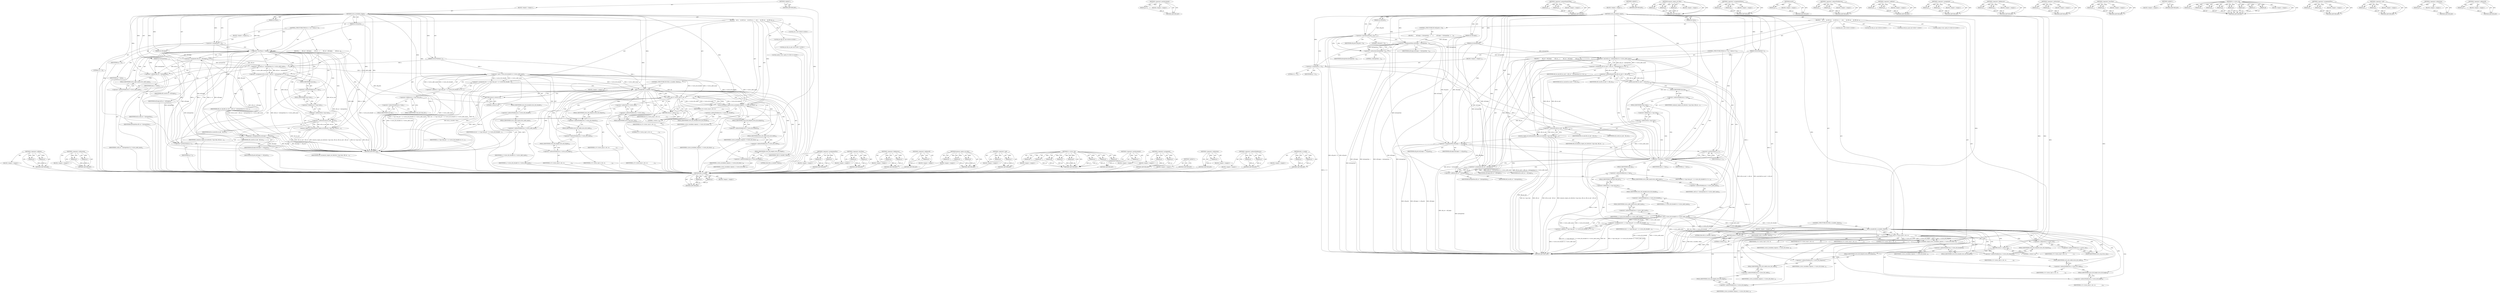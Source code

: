 digraph "&lt;operator&gt;.addressOf" {
vulnerable_154 [label=<(METHOD,&lt;operator&gt;.addition)>];
vulnerable_155 [label=<(PARAM,p1)>];
vulnerable_156 [label=<(PARAM,p2)>];
vulnerable_157 [label=<(BLOCK,&lt;empty&gt;,&lt;empty&gt;)>];
vulnerable_158 [label=<(METHOD_RETURN,ANY)>];
vulnerable_179 [label=<(METHOD,&lt;operator&gt;.subtraction)>];
vulnerable_180 [label=<(PARAM,p1)>];
vulnerable_181 [label=<(PARAM,p2)>];
vulnerable_182 [label=<(BLOCK,&lt;empty&gt;,&lt;empty&gt;)>];
vulnerable_183 [label=<(METHOD_RETURN,ANY)>];
vulnerable_6 [label=<(METHOD,&lt;global&gt;)<SUB>1</SUB>>];
vulnerable_7 [label=<(BLOCK,&lt;empty&gt;,&lt;empty&gt;)<SUB>1</SUB>>];
vulnerable_8 [label=<(METHOD,cirrus_invalidate_region)<SUB>1</SUB>>];
vulnerable_9 [label=<(PARAM,CirrusVGAState * s)<SUB>1</SUB>>];
vulnerable_10 [label=<(PARAM,int off_begin)<SUB>1</SUB>>];
vulnerable_11 [label=<(PARAM,int off_pitch)<SUB>2</SUB>>];
vulnerable_12 [label=<(PARAM,int bytesperline)<SUB>2</SUB>>];
vulnerable_13 [label=<(PARAM,int lines)<SUB>3</SUB>>];
vulnerable_14 [label=<(BLOCK,{
    int y;
     int off_cur;
     int off_cur...,{
    int y;
     int off_cur;
     int off_cur...)<SUB>4</SUB>>];
vulnerable_15 [label="<(LOCAL,int y: int)<SUB>5</SUB>>"];
vulnerable_16 [label="<(LOCAL,int off_cur: int)<SUB>6</SUB>>"];
vulnerable_17 [label="<(LOCAL,int off_cur_end: int)<SUB>7</SUB>>"];
vulnerable_18 [label=<(CONTROL_STRUCTURE,FOR,for (y = 0;y &lt; lines;y++))<SUB>9</SUB>>];
vulnerable_19 [label=<(BLOCK,&lt;empty&gt;,&lt;empty&gt;)<SUB>9</SUB>>];
vulnerable_20 [label=<(&lt;operator&gt;.assignment,y = 0)<SUB>9</SUB>>];
vulnerable_21 [label=<(IDENTIFIER,y,y = 0)<SUB>9</SUB>>];
vulnerable_22 [label=<(LITERAL,0,y = 0)<SUB>9</SUB>>];
vulnerable_23 [label=<(&lt;operator&gt;.lessThan,y &lt; lines)<SUB>9</SUB>>];
vulnerable_24 [label=<(IDENTIFIER,y,y &lt; lines)<SUB>9</SUB>>];
vulnerable_25 [label=<(IDENTIFIER,lines,y &lt; lines)<SUB>9</SUB>>];
vulnerable_26 [label=<(&lt;operator&gt;.postIncrement,y++)<SUB>9</SUB>>];
vulnerable_27 [label=<(IDENTIFIER,y,y++)<SUB>9</SUB>>];
vulnerable_28 [label=<(BLOCK,{
        off_cur = off_begin;
        off_cur_...,{
        off_cur = off_begin;
        off_cur_...)<SUB>9</SUB>>];
vulnerable_29 [label=<(&lt;operator&gt;.assignment,off_cur = off_begin)<SUB>10</SUB>>];
vulnerable_30 [label=<(IDENTIFIER,off_cur,off_cur = off_begin)<SUB>10</SUB>>];
vulnerable_31 [label=<(IDENTIFIER,off_begin,off_cur = off_begin)<SUB>10</SUB>>];
vulnerable_32 [label=<(&lt;operator&gt;.assignment,off_cur_end = (off_cur + bytesperline) &amp; s-&gt;cir...)<SUB>11</SUB>>];
vulnerable_33 [label=<(IDENTIFIER,off_cur_end,off_cur_end = (off_cur + bytesperline) &amp; s-&gt;cir...)<SUB>11</SUB>>];
vulnerable_34 [label=<(&lt;operator&gt;.and,(off_cur + bytesperline) &amp; s-&gt;cirrus_addr_mask)<SUB>11</SUB>>];
vulnerable_35 [label=<(&lt;operator&gt;.addition,off_cur + bytesperline)<SUB>11</SUB>>];
vulnerable_36 [label=<(IDENTIFIER,off_cur,off_cur + bytesperline)<SUB>11</SUB>>];
vulnerable_37 [label=<(IDENTIFIER,bytesperline,off_cur + bytesperline)<SUB>11</SUB>>];
vulnerable_38 [label=<(&lt;operator&gt;.indirectFieldAccess,s-&gt;cirrus_addr_mask)<SUB>11</SUB>>];
vulnerable_39 [label=<(IDENTIFIER,s,(off_cur + bytesperline) &amp; s-&gt;cirrus_addr_mask)<SUB>11</SUB>>];
vulnerable_40 [label=<(FIELD_IDENTIFIER,cirrus_addr_mask,cirrus_addr_mask)<SUB>11</SUB>>];
vulnerable_41 [label=<(memory_region_set_dirty,memory_region_set_dirty(&amp;s-&gt;vga.vram, off_cur, ...)<SUB>12</SUB>>];
vulnerable_42 [label=<(&lt;operator&gt;.addressOf,&amp;s-&gt;vga.vram)<SUB>12</SUB>>];
vulnerable_43 [label=<(&lt;operator&gt;.fieldAccess,s-&gt;vga.vram)<SUB>12</SUB>>];
vulnerable_44 [label=<(&lt;operator&gt;.indirectFieldAccess,s-&gt;vga)<SUB>12</SUB>>];
vulnerable_45 [label=<(IDENTIFIER,s,memory_region_set_dirty(&amp;s-&gt;vga.vram, off_cur, ...)<SUB>12</SUB>>];
vulnerable_46 [label=<(FIELD_IDENTIFIER,vga,vga)<SUB>12</SUB>>];
vulnerable_47 [label=<(FIELD_IDENTIFIER,vram,vram)<SUB>12</SUB>>];
vulnerable_48 [label=<(IDENTIFIER,off_cur,memory_region_set_dirty(&amp;s-&gt;vga.vram, off_cur, ...)<SUB>12</SUB>>];
vulnerable_49 [label=<(&lt;operator&gt;.subtraction,off_cur_end - off_cur)<SUB>12</SUB>>];
vulnerable_50 [label=<(IDENTIFIER,off_cur_end,off_cur_end - off_cur)<SUB>12</SUB>>];
vulnerable_51 [label=<(IDENTIFIER,off_cur,off_cur_end - off_cur)<SUB>12</SUB>>];
vulnerable_52 [label=<(&lt;operator&gt;.assignmentPlus,off_begin += off_pitch)<SUB>13</SUB>>];
vulnerable_53 [label=<(IDENTIFIER,off_begin,off_begin += off_pitch)<SUB>13</SUB>>];
vulnerable_54 [label=<(IDENTIFIER,off_pitch,off_begin += off_pitch)<SUB>13</SUB>>];
vulnerable_55 [label="<(LOCAL,uint8_t* dst: uint8_t*)<SUB>15</SUB>>"];
vulnerable_56 [label=<(&lt;operator&gt;.assignment,dst = s-&gt;vga.vram_ptr + (s-&gt;cirrus_blt_dstaddr ...)<SUB>17</SUB>>];
vulnerable_57 [label=<(IDENTIFIER,dst,dst = s-&gt;vga.vram_ptr + (s-&gt;cirrus_blt_dstaddr ...)<SUB>17</SUB>>];
vulnerable_58 [label=<(&lt;operator&gt;.addition,s-&gt;vga.vram_ptr + (s-&gt;cirrus_blt_dstaddr &amp; s-&gt;c...)<SUB>17</SUB>>];
vulnerable_59 [label=<(&lt;operator&gt;.fieldAccess,s-&gt;vga.vram_ptr)<SUB>17</SUB>>];
vulnerable_60 [label=<(&lt;operator&gt;.indirectFieldAccess,s-&gt;vga)<SUB>17</SUB>>];
vulnerable_61 [label=<(IDENTIFIER,s,s-&gt;vga.vram_ptr + (s-&gt;cirrus_blt_dstaddr &amp; s-&gt;c...)<SUB>17</SUB>>];
vulnerable_62 [label=<(FIELD_IDENTIFIER,vga,vga)<SUB>17</SUB>>];
vulnerable_63 [label=<(FIELD_IDENTIFIER,vram_ptr,vram_ptr)<SUB>17</SUB>>];
vulnerable_64 [label=<(&lt;operator&gt;.and,s-&gt;cirrus_blt_dstaddr &amp; s-&gt;cirrus_addr_mask)<SUB>17</SUB>>];
vulnerable_65 [label=<(&lt;operator&gt;.indirectFieldAccess,s-&gt;cirrus_blt_dstaddr)<SUB>17</SUB>>];
vulnerable_66 [label=<(IDENTIFIER,s,s-&gt;cirrus_blt_dstaddr &amp; s-&gt;cirrus_addr_mask)<SUB>17</SUB>>];
vulnerable_67 [label=<(FIELD_IDENTIFIER,cirrus_blt_dstaddr,cirrus_blt_dstaddr)<SUB>17</SUB>>];
vulnerable_68 [label=<(&lt;operator&gt;.indirectFieldAccess,s-&gt;cirrus_addr_mask)<SUB>17</SUB>>];
vulnerable_69 [label=<(IDENTIFIER,s,s-&gt;cirrus_blt_dstaddr &amp; s-&gt;cirrus_addr_mask)<SUB>17</SUB>>];
vulnerable_70 [label=<(FIELD_IDENTIFIER,cirrus_addr_mask,cirrus_addr_mask)<SUB>17</SUB>>];
vulnerable_71 [label=<(CONTROL_STRUCTURE,IF,if (blit_is_unsafe(s, false)))<SUB>19</SUB>>];
vulnerable_72 [label=<(blit_is_unsafe,blit_is_unsafe(s, false))<SUB>19</SUB>>];
vulnerable_73 [label=<(IDENTIFIER,s,blit_is_unsafe(s, false))<SUB>19</SUB>>];
vulnerable_74 [label=<(LITERAL,false,blit_is_unsafe(s, false))<SUB>19</SUB>>];
vulnerable_75 [label=<(BLOCK,&lt;empty&gt;,&lt;empty&gt;)<SUB>20</SUB>>];
vulnerable_76 [label=<(RETURN,return 0;,return 0;)<SUB>20</SUB>>];
vulnerable_77 [label=<(LITERAL,0,return 0;)<SUB>20</SUB>>];
vulnerable_78 [label=<(*s-&gt;cirrus_rop,(*s-&gt;cirrus_rop) (s, dst, src,
                ...)<SUB>22</SUB>>];
vulnerable_79 [label=<(&lt;operator&gt;.indirection,*s-&gt;cirrus_rop)<SUB>22</SUB>>];
vulnerable_80 [label=<(&lt;operator&gt;.indirectFieldAccess,s-&gt;cirrus_rop)<SUB>22</SUB>>];
vulnerable_81 [label=<(IDENTIFIER,s,(*s-&gt;cirrus_rop) (s, dst, src,
                ...)<SUB>22</SUB>>];
vulnerable_82 [label=<(FIELD_IDENTIFIER,cirrus_rop,cirrus_rop)<SUB>22</SUB>>];
vulnerable_83 [label=<(IDENTIFIER,s,(*s-&gt;cirrus_rop) (s, dst, src,
                ...)<SUB>22</SUB>>];
vulnerable_84 [label=<(IDENTIFIER,dst,(*s-&gt;cirrus_rop) (s, dst, src,
                ...)<SUB>22</SUB>>];
vulnerable_85 [label=<(IDENTIFIER,src,(*s-&gt;cirrus_rop) (s, dst, src,
                ...)<SUB>22</SUB>>];
vulnerable_86 [label=<(&lt;operator&gt;.indirectFieldAccess,s-&gt;cirrus_blt_dstpitch)<SUB>23</SUB>>];
vulnerable_87 [label=<(IDENTIFIER,s,(*s-&gt;cirrus_rop) (s, dst, src,
                ...)<SUB>23</SUB>>];
vulnerable_88 [label=<(FIELD_IDENTIFIER,cirrus_blt_dstpitch,cirrus_blt_dstpitch)<SUB>23</SUB>>];
vulnerable_89 [label=<(LITERAL,0,(*s-&gt;cirrus_rop) (s, dst, src,
                ...)<SUB>23</SUB>>];
vulnerable_90 [label=<(&lt;operator&gt;.indirectFieldAccess,s-&gt;cirrus_blt_width)<SUB>24</SUB>>];
vulnerable_91 [label=<(IDENTIFIER,s,(*s-&gt;cirrus_rop) (s, dst, src,
                ...)<SUB>24</SUB>>];
vulnerable_92 [label=<(FIELD_IDENTIFIER,cirrus_blt_width,cirrus_blt_width)<SUB>24</SUB>>];
vulnerable_93 [label=<(&lt;operator&gt;.indirectFieldAccess,s-&gt;cirrus_blt_height)<SUB>24</SUB>>];
vulnerable_94 [label=<(IDENTIFIER,s,(*s-&gt;cirrus_rop) (s, dst, src,
                ...)<SUB>24</SUB>>];
vulnerable_95 [label=<(FIELD_IDENTIFIER,cirrus_blt_height,cirrus_blt_height)<SUB>24</SUB>>];
vulnerable_96 [label=<(cirrus_invalidate_region,cirrus_invalidate_region(s, s-&gt;cirrus_blt_dstad...)<SUB>25</SUB>>];
vulnerable_97 [label=<(IDENTIFIER,s,cirrus_invalidate_region(s, s-&gt;cirrus_blt_dstad...)<SUB>25</SUB>>];
vulnerable_98 [label=<(&lt;operator&gt;.indirectFieldAccess,s-&gt;cirrus_blt_dstaddr)<SUB>25</SUB>>];
vulnerable_99 [label=<(IDENTIFIER,s,cirrus_invalidate_region(s, s-&gt;cirrus_blt_dstad...)<SUB>25</SUB>>];
vulnerable_100 [label=<(FIELD_IDENTIFIER,cirrus_blt_dstaddr,cirrus_blt_dstaddr)<SUB>25</SUB>>];
vulnerable_101 [label=<(&lt;operator&gt;.indirectFieldAccess,s-&gt;cirrus_blt_dstpitch)<SUB>26</SUB>>];
vulnerable_102 [label=<(IDENTIFIER,s,cirrus_invalidate_region(s, s-&gt;cirrus_blt_dstad...)<SUB>26</SUB>>];
vulnerable_103 [label=<(FIELD_IDENTIFIER,cirrus_blt_dstpitch,cirrus_blt_dstpitch)<SUB>26</SUB>>];
vulnerable_104 [label=<(&lt;operator&gt;.indirectFieldAccess,s-&gt;cirrus_blt_width)<SUB>26</SUB>>];
vulnerable_105 [label=<(IDENTIFIER,s,cirrus_invalidate_region(s, s-&gt;cirrus_blt_dstad...)<SUB>26</SUB>>];
vulnerable_106 [label=<(FIELD_IDENTIFIER,cirrus_blt_width,cirrus_blt_width)<SUB>26</SUB>>];
vulnerable_107 [label=<(&lt;operator&gt;.indirectFieldAccess,s-&gt;cirrus_blt_height)<SUB>27</SUB>>];
vulnerable_108 [label=<(IDENTIFIER,s,cirrus_invalidate_region(s, s-&gt;cirrus_blt_dstad...)<SUB>27</SUB>>];
vulnerable_109 [label=<(FIELD_IDENTIFIER,cirrus_blt_height,cirrus_blt_height)<SUB>27</SUB>>];
vulnerable_110 [label=<(RETURN,return 1;,return 1;)<SUB>28</SUB>>];
vulnerable_111 [label=<(LITERAL,1,return 1;)<SUB>28</SUB>>];
vulnerable_112 [label=<(METHOD_RETURN,void)<SUB>1</SUB>>];
vulnerable_114 [label=<(METHOD_RETURN,ANY)<SUB>1</SUB>>];
vulnerable_184 [label=<(METHOD,&lt;operator&gt;.assignmentPlus)>];
vulnerable_185 [label=<(PARAM,p1)>];
vulnerable_186 [label=<(PARAM,p2)>];
vulnerable_187 [label=<(BLOCK,&lt;empty&gt;,&lt;empty&gt;)>];
vulnerable_188 [label=<(METHOD_RETURN,ANY)>];
vulnerable_140 [label=<(METHOD,&lt;operator&gt;.lessThan)>];
vulnerable_141 [label=<(PARAM,p1)>];
vulnerable_142 [label=<(PARAM,p2)>];
vulnerable_143 [label=<(BLOCK,&lt;empty&gt;,&lt;empty&gt;)>];
vulnerable_144 [label=<(METHOD_RETURN,ANY)>];
vulnerable_174 [label=<(METHOD,&lt;operator&gt;.fieldAccess)>];
vulnerable_175 [label=<(PARAM,p1)>];
vulnerable_176 [label=<(PARAM,p2)>];
vulnerable_177 [label=<(BLOCK,&lt;empty&gt;,&lt;empty&gt;)>];
vulnerable_178 [label=<(METHOD_RETURN,ANY)>];
vulnerable_170 [label=<(METHOD,&lt;operator&gt;.addressOf)>];
vulnerable_171 [label=<(PARAM,p1)>];
vulnerable_172 [label=<(BLOCK,&lt;empty&gt;,&lt;empty&gt;)>];
vulnerable_173 [label=<(METHOD_RETURN,ANY)>];
vulnerable_164 [label=<(METHOD,memory_region_set_dirty)>];
vulnerable_165 [label=<(PARAM,p1)>];
vulnerable_166 [label=<(PARAM,p2)>];
vulnerable_167 [label=<(PARAM,p3)>];
vulnerable_168 [label=<(BLOCK,&lt;empty&gt;,&lt;empty&gt;)>];
vulnerable_169 [label=<(METHOD_RETURN,ANY)>];
vulnerable_149 [label=<(METHOD,&lt;operator&gt;.and)>];
vulnerable_150 [label=<(PARAM,p1)>];
vulnerable_151 [label=<(PARAM,p2)>];
vulnerable_152 [label=<(BLOCK,&lt;empty&gt;,&lt;empty&gt;)>];
vulnerable_153 [label=<(METHOD_RETURN,ANY)>];
vulnerable_194 [label=<(METHOD,*s-&gt;cirrus_rop)>];
vulnerable_195 [label=<(PARAM,p1)>];
vulnerable_196 [label=<(PARAM,p2)>];
vulnerable_197 [label=<(PARAM,p3)>];
vulnerable_198 [label=<(PARAM,p4)>];
vulnerable_199 [label=<(PARAM,p5)>];
vulnerable_200 [label=<(PARAM,p6)>];
vulnerable_201 [label=<(PARAM,p7)>];
vulnerable_202 [label=<(PARAM,p8)>];
vulnerable_203 [label=<(BLOCK,&lt;empty&gt;,&lt;empty&gt;)>];
vulnerable_204 [label=<(METHOD_RETURN,ANY)>];
vulnerable_145 [label=<(METHOD,&lt;operator&gt;.postIncrement)>];
vulnerable_146 [label=<(PARAM,p1)>];
vulnerable_147 [label=<(BLOCK,&lt;empty&gt;,&lt;empty&gt;)>];
vulnerable_148 [label=<(METHOD_RETURN,ANY)>];
vulnerable_135 [label=<(METHOD,&lt;operator&gt;.assignment)>];
vulnerable_136 [label=<(PARAM,p1)>];
vulnerable_137 [label=<(PARAM,p2)>];
vulnerable_138 [label=<(BLOCK,&lt;empty&gt;,&lt;empty&gt;)>];
vulnerable_139 [label=<(METHOD_RETURN,ANY)>];
vulnerable_129 [label=<(METHOD,&lt;global&gt;)<SUB>1</SUB>>];
vulnerable_130 [label=<(BLOCK,&lt;empty&gt;,&lt;empty&gt;)>];
vulnerable_131 [label=<(METHOD_RETURN,ANY)>];
vulnerable_205 [label=<(METHOD,&lt;operator&gt;.indirection)>];
vulnerable_206 [label=<(PARAM,p1)>];
vulnerable_207 [label=<(BLOCK,&lt;empty&gt;,&lt;empty&gt;)>];
vulnerable_208 [label=<(METHOD_RETURN,ANY)>];
vulnerable_159 [label=<(METHOD,&lt;operator&gt;.indirectFieldAccess)>];
vulnerable_160 [label=<(PARAM,p1)>];
vulnerable_161 [label=<(PARAM,p2)>];
vulnerable_162 [label=<(BLOCK,&lt;empty&gt;,&lt;empty&gt;)>];
vulnerable_163 [label=<(METHOD_RETURN,ANY)>];
vulnerable_189 [label=<(METHOD,blit_is_unsafe)>];
vulnerable_190 [label=<(PARAM,p1)>];
vulnerable_191 [label=<(PARAM,p2)>];
vulnerable_192 [label=<(BLOCK,&lt;empty&gt;,&lt;empty&gt;)>];
vulnerable_193 [label=<(METHOD_RETURN,ANY)>];
fixed_217 [label=<(METHOD,blit_is_unsafe)>];
fixed_218 [label=<(PARAM,p1)>];
fixed_219 [label=<(PARAM,p2)>];
fixed_220 [label=<(BLOCK,&lt;empty&gt;,&lt;empty&gt;)>];
fixed_221 [label=<(METHOD_RETURN,ANY)>];
fixed_169 [label=<(METHOD,&lt;operator&gt;.postIncrement)>];
fixed_170 [label=<(PARAM,p1)>];
fixed_171 [label=<(BLOCK,&lt;empty&gt;,&lt;empty&gt;)>];
fixed_172 [label=<(METHOD_RETURN,ANY)>];
fixed_192 [label=<(METHOD,&lt;operator&gt;.greaterEqualsThan)>];
fixed_193 [label=<(PARAM,p1)>];
fixed_194 [label=<(PARAM,p2)>];
fixed_195 [label=<(BLOCK,&lt;empty&gt;,&lt;empty&gt;)>];
fixed_196 [label=<(METHOD_RETURN,ANY)>];
fixed_6 [label=<(METHOD,&lt;global&gt;)<SUB>1</SUB>>];
fixed_7 [label=<(BLOCK,&lt;empty&gt;,&lt;empty&gt;)<SUB>1</SUB>>];
fixed_8 [label=<(METHOD,cirrus_invalidate_region)<SUB>1</SUB>>];
fixed_9 [label=<(PARAM,CirrusVGAState * s)<SUB>1</SUB>>];
fixed_10 [label=<(PARAM,int off_begin)<SUB>1</SUB>>];
fixed_11 [label=<(PARAM,int off_pitch)<SUB>2</SUB>>];
fixed_12 [label=<(PARAM,int bytesperline)<SUB>2</SUB>>];
fixed_13 [label=<(PARAM,int lines)<SUB>3</SUB>>];
fixed_14 [label=<(BLOCK,{
    int y;
     int off_cur;
     int off_cur...,{
    int y;
     int off_cur;
     int off_cur...)<SUB>4</SUB>>];
fixed_15 [label="<(LOCAL,int y: int)<SUB>5</SUB>>"];
fixed_16 [label="<(LOCAL,int off_cur: int)<SUB>6</SUB>>"];
fixed_17 [label="<(LOCAL,int off_cur_end: int)<SUB>7</SUB>>"];
fixed_18 [label=<(CONTROL_STRUCTURE,IF,if (off_pitch &lt; 0))<SUB>9</SUB>>];
fixed_19 [label=<(&lt;operator&gt;.lessThan,off_pitch &lt; 0)<SUB>9</SUB>>];
fixed_20 [label=<(IDENTIFIER,off_pitch,off_pitch &lt; 0)<SUB>9</SUB>>];
fixed_21 [label=<(LITERAL,0,off_pitch &lt; 0)<SUB>9</SUB>>];
fixed_22 [label=<(BLOCK,{
        off_begin -= bytesperline - 1;
    },{
        off_begin -= bytesperline - 1;
    })<SUB>9</SUB>>];
fixed_23 [label=<(&lt;operator&gt;.assignmentMinus,off_begin -= bytesperline - 1)<SUB>10</SUB>>];
fixed_24 [label=<(IDENTIFIER,off_begin,off_begin -= bytesperline - 1)<SUB>10</SUB>>];
fixed_25 [label=<(&lt;operator&gt;.subtraction,bytesperline - 1)<SUB>10</SUB>>];
fixed_26 [label=<(IDENTIFIER,bytesperline,bytesperline - 1)<SUB>10</SUB>>];
fixed_27 [label=<(LITERAL,1,bytesperline - 1)<SUB>10</SUB>>];
fixed_28 [label=<(CONTROL_STRUCTURE,FOR,for (y = 0;y &lt; lines;y++))<SUB>13</SUB>>];
fixed_29 [label=<(BLOCK,&lt;empty&gt;,&lt;empty&gt;)<SUB>13</SUB>>];
fixed_30 [label=<(&lt;operator&gt;.assignment,y = 0)<SUB>13</SUB>>];
fixed_31 [label=<(IDENTIFIER,y,y = 0)<SUB>13</SUB>>];
fixed_32 [label=<(LITERAL,0,y = 0)<SUB>13</SUB>>];
fixed_33 [label=<(&lt;operator&gt;.lessThan,y &lt; lines)<SUB>13</SUB>>];
fixed_34 [label=<(IDENTIFIER,y,y &lt; lines)<SUB>13</SUB>>];
fixed_35 [label=<(IDENTIFIER,lines,y &lt; lines)<SUB>13</SUB>>];
fixed_36 [label=<(&lt;operator&gt;.postIncrement,y++)<SUB>13</SUB>>];
fixed_37 [label=<(IDENTIFIER,y,y++)<SUB>13</SUB>>];
fixed_38 [label=<(BLOCK,{
        off_cur = off_begin;
        off_cur_...,{
        off_cur = off_begin;
        off_cur_...)<SUB>13</SUB>>];
fixed_39 [label=<(&lt;operator&gt;.assignment,off_cur = off_begin)<SUB>14</SUB>>];
fixed_40 [label=<(IDENTIFIER,off_cur,off_cur = off_begin)<SUB>14</SUB>>];
fixed_41 [label=<(IDENTIFIER,off_begin,off_cur = off_begin)<SUB>14</SUB>>];
fixed_42 [label=<(&lt;operator&gt;.assignment,off_cur_end = (off_cur + bytesperline) &amp; s-&gt;cir...)<SUB>15</SUB>>];
fixed_43 [label=<(IDENTIFIER,off_cur_end,off_cur_end = (off_cur + bytesperline) &amp; s-&gt;cir...)<SUB>15</SUB>>];
fixed_44 [label=<(&lt;operator&gt;.and,(off_cur + bytesperline) &amp; s-&gt;cirrus_addr_mask)<SUB>15</SUB>>];
fixed_45 [label=<(&lt;operator&gt;.addition,off_cur + bytesperline)<SUB>15</SUB>>];
fixed_46 [label=<(IDENTIFIER,off_cur,off_cur + bytesperline)<SUB>15</SUB>>];
fixed_47 [label=<(IDENTIFIER,bytesperline,off_cur + bytesperline)<SUB>15</SUB>>];
fixed_48 [label=<(&lt;operator&gt;.indirectFieldAccess,s-&gt;cirrus_addr_mask)<SUB>15</SUB>>];
fixed_49 [label=<(IDENTIFIER,s,(off_cur + bytesperline) &amp; s-&gt;cirrus_addr_mask)<SUB>15</SUB>>];
fixed_50 [label=<(FIELD_IDENTIFIER,cirrus_addr_mask,cirrus_addr_mask)<SUB>15</SUB>>];
fixed_51 [label=<(assert,assert(off_cur_end &gt;= off_cur))<SUB>16</SUB>>];
fixed_52 [label=<(&lt;operator&gt;.greaterEqualsThan,off_cur_end &gt;= off_cur)<SUB>16</SUB>>];
fixed_53 [label=<(IDENTIFIER,off_cur_end,off_cur_end &gt;= off_cur)<SUB>16</SUB>>];
fixed_54 [label=<(IDENTIFIER,off_cur,off_cur_end &gt;= off_cur)<SUB>16</SUB>>];
fixed_55 [label=<(memory_region_set_dirty,memory_region_set_dirty(&amp;s-&gt;vga.vram, off_cur, ...)<SUB>17</SUB>>];
fixed_56 [label=<(&lt;operator&gt;.addressOf,&amp;s-&gt;vga.vram)<SUB>17</SUB>>];
fixed_57 [label=<(&lt;operator&gt;.fieldAccess,s-&gt;vga.vram)<SUB>17</SUB>>];
fixed_58 [label=<(&lt;operator&gt;.indirectFieldAccess,s-&gt;vga)<SUB>17</SUB>>];
fixed_59 [label=<(IDENTIFIER,s,memory_region_set_dirty(&amp;s-&gt;vga.vram, off_cur, ...)<SUB>17</SUB>>];
fixed_60 [label=<(FIELD_IDENTIFIER,vga,vga)<SUB>17</SUB>>];
fixed_61 [label=<(FIELD_IDENTIFIER,vram,vram)<SUB>17</SUB>>];
fixed_62 [label=<(IDENTIFIER,off_cur,memory_region_set_dirty(&amp;s-&gt;vga.vram, off_cur, ...)<SUB>17</SUB>>];
fixed_63 [label=<(&lt;operator&gt;.subtraction,off_cur_end - off_cur)<SUB>17</SUB>>];
fixed_64 [label=<(IDENTIFIER,off_cur_end,off_cur_end - off_cur)<SUB>17</SUB>>];
fixed_65 [label=<(IDENTIFIER,off_cur,off_cur_end - off_cur)<SUB>17</SUB>>];
fixed_66 [label=<(&lt;operator&gt;.assignmentPlus,off_begin += off_pitch)<SUB>18</SUB>>];
fixed_67 [label=<(IDENTIFIER,off_begin,off_begin += off_pitch)<SUB>18</SUB>>];
fixed_68 [label=<(IDENTIFIER,off_pitch,off_begin += off_pitch)<SUB>18</SUB>>];
fixed_69 [label="<(LOCAL,uint8_t* dst: uint8_t*)<SUB>20</SUB>>"];
fixed_70 [label=<(&lt;operator&gt;.assignment,dst = s-&gt;vga.vram_ptr + (s-&gt;cirrus_blt_dstaddr ...)<SUB>22</SUB>>];
fixed_71 [label=<(IDENTIFIER,dst,dst = s-&gt;vga.vram_ptr + (s-&gt;cirrus_blt_dstaddr ...)<SUB>22</SUB>>];
fixed_72 [label=<(&lt;operator&gt;.addition,s-&gt;vga.vram_ptr + (s-&gt;cirrus_blt_dstaddr &amp; s-&gt;c...)<SUB>22</SUB>>];
fixed_73 [label=<(&lt;operator&gt;.fieldAccess,s-&gt;vga.vram_ptr)<SUB>22</SUB>>];
fixed_74 [label=<(&lt;operator&gt;.indirectFieldAccess,s-&gt;vga)<SUB>22</SUB>>];
fixed_75 [label=<(IDENTIFIER,s,s-&gt;vga.vram_ptr + (s-&gt;cirrus_blt_dstaddr &amp; s-&gt;c...)<SUB>22</SUB>>];
fixed_76 [label=<(FIELD_IDENTIFIER,vga,vga)<SUB>22</SUB>>];
fixed_77 [label=<(FIELD_IDENTIFIER,vram_ptr,vram_ptr)<SUB>22</SUB>>];
fixed_78 [label=<(&lt;operator&gt;.and,s-&gt;cirrus_blt_dstaddr &amp; s-&gt;cirrus_addr_mask)<SUB>22</SUB>>];
fixed_79 [label=<(&lt;operator&gt;.indirectFieldAccess,s-&gt;cirrus_blt_dstaddr)<SUB>22</SUB>>];
fixed_80 [label=<(IDENTIFIER,s,s-&gt;cirrus_blt_dstaddr &amp; s-&gt;cirrus_addr_mask)<SUB>22</SUB>>];
fixed_81 [label=<(FIELD_IDENTIFIER,cirrus_blt_dstaddr,cirrus_blt_dstaddr)<SUB>22</SUB>>];
fixed_82 [label=<(&lt;operator&gt;.indirectFieldAccess,s-&gt;cirrus_addr_mask)<SUB>22</SUB>>];
fixed_83 [label=<(IDENTIFIER,s,s-&gt;cirrus_blt_dstaddr &amp; s-&gt;cirrus_addr_mask)<SUB>22</SUB>>];
fixed_84 [label=<(FIELD_IDENTIFIER,cirrus_addr_mask,cirrus_addr_mask)<SUB>22</SUB>>];
fixed_85 [label=<(CONTROL_STRUCTURE,IF,if (blit_is_unsafe(s, false)))<SUB>24</SUB>>];
fixed_86 [label=<(blit_is_unsafe,blit_is_unsafe(s, false))<SUB>24</SUB>>];
fixed_87 [label=<(IDENTIFIER,s,blit_is_unsafe(s, false))<SUB>24</SUB>>];
fixed_88 [label=<(LITERAL,false,blit_is_unsafe(s, false))<SUB>24</SUB>>];
fixed_89 [label=<(BLOCK,&lt;empty&gt;,&lt;empty&gt;)<SUB>25</SUB>>];
fixed_90 [label=<(RETURN,return 0;,return 0;)<SUB>25</SUB>>];
fixed_91 [label=<(LITERAL,0,return 0;)<SUB>25</SUB>>];
fixed_92 [label=<(*s-&gt;cirrus_rop,(*s-&gt;cirrus_rop) (s, dst, src,
                ...)<SUB>27</SUB>>];
fixed_93 [label=<(&lt;operator&gt;.indirection,*s-&gt;cirrus_rop)<SUB>27</SUB>>];
fixed_94 [label=<(&lt;operator&gt;.indirectFieldAccess,s-&gt;cirrus_rop)<SUB>27</SUB>>];
fixed_95 [label=<(IDENTIFIER,s,(*s-&gt;cirrus_rop) (s, dst, src,
                ...)<SUB>27</SUB>>];
fixed_96 [label=<(FIELD_IDENTIFIER,cirrus_rop,cirrus_rop)<SUB>27</SUB>>];
fixed_97 [label=<(IDENTIFIER,s,(*s-&gt;cirrus_rop) (s, dst, src,
                ...)<SUB>27</SUB>>];
fixed_98 [label=<(IDENTIFIER,dst,(*s-&gt;cirrus_rop) (s, dst, src,
                ...)<SUB>27</SUB>>];
fixed_99 [label=<(IDENTIFIER,src,(*s-&gt;cirrus_rop) (s, dst, src,
                ...)<SUB>27</SUB>>];
fixed_100 [label=<(&lt;operator&gt;.indirectFieldAccess,s-&gt;cirrus_blt_dstpitch)<SUB>28</SUB>>];
fixed_101 [label=<(IDENTIFIER,s,(*s-&gt;cirrus_rop) (s, dst, src,
                ...)<SUB>28</SUB>>];
fixed_102 [label=<(FIELD_IDENTIFIER,cirrus_blt_dstpitch,cirrus_blt_dstpitch)<SUB>28</SUB>>];
fixed_103 [label=<(LITERAL,0,(*s-&gt;cirrus_rop) (s, dst, src,
                ...)<SUB>28</SUB>>];
fixed_104 [label=<(&lt;operator&gt;.indirectFieldAccess,s-&gt;cirrus_blt_width)<SUB>29</SUB>>];
fixed_105 [label=<(IDENTIFIER,s,(*s-&gt;cirrus_rop) (s, dst, src,
                ...)<SUB>29</SUB>>];
fixed_106 [label=<(FIELD_IDENTIFIER,cirrus_blt_width,cirrus_blt_width)<SUB>29</SUB>>];
fixed_107 [label=<(&lt;operator&gt;.indirectFieldAccess,s-&gt;cirrus_blt_height)<SUB>29</SUB>>];
fixed_108 [label=<(IDENTIFIER,s,(*s-&gt;cirrus_rop) (s, dst, src,
                ...)<SUB>29</SUB>>];
fixed_109 [label=<(FIELD_IDENTIFIER,cirrus_blt_height,cirrus_blt_height)<SUB>29</SUB>>];
fixed_110 [label=<(cirrus_invalidate_region,cirrus_invalidate_region(s, s-&gt;cirrus_blt_dstad...)<SUB>30</SUB>>];
fixed_111 [label=<(IDENTIFIER,s,cirrus_invalidate_region(s, s-&gt;cirrus_blt_dstad...)<SUB>30</SUB>>];
fixed_112 [label=<(&lt;operator&gt;.indirectFieldAccess,s-&gt;cirrus_blt_dstaddr)<SUB>30</SUB>>];
fixed_113 [label=<(IDENTIFIER,s,cirrus_invalidate_region(s, s-&gt;cirrus_blt_dstad...)<SUB>30</SUB>>];
fixed_114 [label=<(FIELD_IDENTIFIER,cirrus_blt_dstaddr,cirrus_blt_dstaddr)<SUB>30</SUB>>];
fixed_115 [label=<(&lt;operator&gt;.indirectFieldAccess,s-&gt;cirrus_blt_dstpitch)<SUB>31</SUB>>];
fixed_116 [label=<(IDENTIFIER,s,cirrus_invalidate_region(s, s-&gt;cirrus_blt_dstad...)<SUB>31</SUB>>];
fixed_117 [label=<(FIELD_IDENTIFIER,cirrus_blt_dstpitch,cirrus_blt_dstpitch)<SUB>31</SUB>>];
fixed_118 [label=<(&lt;operator&gt;.indirectFieldAccess,s-&gt;cirrus_blt_width)<SUB>31</SUB>>];
fixed_119 [label=<(IDENTIFIER,s,cirrus_invalidate_region(s, s-&gt;cirrus_blt_dstad...)<SUB>31</SUB>>];
fixed_120 [label=<(FIELD_IDENTIFIER,cirrus_blt_width,cirrus_blt_width)<SUB>31</SUB>>];
fixed_121 [label=<(&lt;operator&gt;.indirectFieldAccess,s-&gt;cirrus_blt_height)<SUB>32</SUB>>];
fixed_122 [label=<(IDENTIFIER,s,cirrus_invalidate_region(s, s-&gt;cirrus_blt_dstad...)<SUB>32</SUB>>];
fixed_123 [label=<(FIELD_IDENTIFIER,cirrus_blt_height,cirrus_blt_height)<SUB>32</SUB>>];
fixed_124 [label=<(RETURN,return 1;,return 1;)<SUB>33</SUB>>];
fixed_125 [label=<(LITERAL,1,return 1;)<SUB>33</SUB>>];
fixed_126 [label=<(METHOD_RETURN,void)<SUB>1</SUB>>];
fixed_128 [label=<(METHOD_RETURN,ANY)<SUB>1</SUB>>];
fixed_197 [label=<(METHOD,memory_region_set_dirty)>];
fixed_198 [label=<(PARAM,p1)>];
fixed_199 [label=<(PARAM,p2)>];
fixed_200 [label=<(PARAM,p3)>];
fixed_201 [label=<(BLOCK,&lt;empty&gt;,&lt;empty&gt;)>];
fixed_202 [label=<(METHOD_RETURN,ANY)>];
fixed_154 [label=<(METHOD,&lt;operator&gt;.assignmentMinus)>];
fixed_155 [label=<(PARAM,p1)>];
fixed_156 [label=<(PARAM,p2)>];
fixed_157 [label=<(BLOCK,&lt;empty&gt;,&lt;empty&gt;)>];
fixed_158 [label=<(METHOD_RETURN,ANY)>];
fixed_188 [label=<(METHOD,assert)>];
fixed_189 [label=<(PARAM,p1)>];
fixed_190 [label=<(BLOCK,&lt;empty&gt;,&lt;empty&gt;)>];
fixed_191 [label=<(METHOD_RETURN,ANY)>];
fixed_183 [label=<(METHOD,&lt;operator&gt;.indirectFieldAccess)>];
fixed_184 [label=<(PARAM,p1)>];
fixed_185 [label=<(PARAM,p2)>];
fixed_186 [label=<(BLOCK,&lt;empty&gt;,&lt;empty&gt;)>];
fixed_187 [label=<(METHOD_RETURN,ANY)>];
fixed_178 [label=<(METHOD,&lt;operator&gt;.addition)>];
fixed_179 [label=<(PARAM,p1)>];
fixed_180 [label=<(PARAM,p2)>];
fixed_181 [label=<(BLOCK,&lt;empty&gt;,&lt;empty&gt;)>];
fixed_182 [label=<(METHOD_RETURN,ANY)>];
fixed_164 [label=<(METHOD,&lt;operator&gt;.assignment)>];
fixed_165 [label=<(PARAM,p1)>];
fixed_166 [label=<(PARAM,p2)>];
fixed_167 [label=<(BLOCK,&lt;empty&gt;,&lt;empty&gt;)>];
fixed_168 [label=<(METHOD_RETURN,ANY)>];
fixed_207 [label=<(METHOD,&lt;operator&gt;.fieldAccess)>];
fixed_208 [label=<(PARAM,p1)>];
fixed_209 [label=<(PARAM,p2)>];
fixed_210 [label=<(BLOCK,&lt;empty&gt;,&lt;empty&gt;)>];
fixed_211 [label=<(METHOD_RETURN,ANY)>];
fixed_159 [label=<(METHOD,&lt;operator&gt;.subtraction)>];
fixed_160 [label=<(PARAM,p1)>];
fixed_161 [label=<(PARAM,p2)>];
fixed_162 [label=<(BLOCK,&lt;empty&gt;,&lt;empty&gt;)>];
fixed_163 [label=<(METHOD_RETURN,ANY)>];
fixed_149 [label=<(METHOD,&lt;operator&gt;.lessThan)>];
fixed_150 [label=<(PARAM,p1)>];
fixed_151 [label=<(PARAM,p2)>];
fixed_152 [label=<(BLOCK,&lt;empty&gt;,&lt;empty&gt;)>];
fixed_153 [label=<(METHOD_RETURN,ANY)>];
fixed_143 [label=<(METHOD,&lt;global&gt;)<SUB>1</SUB>>];
fixed_144 [label=<(BLOCK,&lt;empty&gt;,&lt;empty&gt;)>];
fixed_145 [label=<(METHOD_RETURN,ANY)>];
fixed_222 [label=<(METHOD,*s-&gt;cirrus_rop)>];
fixed_223 [label=<(PARAM,p1)>];
fixed_224 [label=<(PARAM,p2)>];
fixed_225 [label=<(PARAM,p3)>];
fixed_226 [label=<(PARAM,p4)>];
fixed_227 [label=<(PARAM,p5)>];
fixed_228 [label=<(PARAM,p6)>];
fixed_229 [label=<(PARAM,p7)>];
fixed_230 [label=<(PARAM,p8)>];
fixed_231 [label=<(BLOCK,&lt;empty&gt;,&lt;empty&gt;)>];
fixed_232 [label=<(METHOD_RETURN,ANY)>];
fixed_212 [label=<(METHOD,&lt;operator&gt;.assignmentPlus)>];
fixed_213 [label=<(PARAM,p1)>];
fixed_214 [label=<(PARAM,p2)>];
fixed_215 [label=<(BLOCK,&lt;empty&gt;,&lt;empty&gt;)>];
fixed_216 [label=<(METHOD_RETURN,ANY)>];
fixed_173 [label=<(METHOD,&lt;operator&gt;.and)>];
fixed_174 [label=<(PARAM,p1)>];
fixed_175 [label=<(PARAM,p2)>];
fixed_176 [label=<(BLOCK,&lt;empty&gt;,&lt;empty&gt;)>];
fixed_177 [label=<(METHOD_RETURN,ANY)>];
fixed_233 [label=<(METHOD,&lt;operator&gt;.indirection)>];
fixed_234 [label=<(PARAM,p1)>];
fixed_235 [label=<(BLOCK,&lt;empty&gt;,&lt;empty&gt;)>];
fixed_236 [label=<(METHOD_RETURN,ANY)>];
fixed_203 [label=<(METHOD,&lt;operator&gt;.addressOf)>];
fixed_204 [label=<(PARAM,p1)>];
fixed_205 [label=<(BLOCK,&lt;empty&gt;,&lt;empty&gt;)>];
fixed_206 [label=<(METHOD_RETURN,ANY)>];
vulnerable_154 -> vulnerable_155  [key=0, label="AST: "];
vulnerable_154 -> vulnerable_155  [key=1, label="DDG: "];
vulnerable_154 -> vulnerable_157  [key=0, label="AST: "];
vulnerable_154 -> vulnerable_156  [key=0, label="AST: "];
vulnerable_154 -> vulnerable_156  [key=1, label="DDG: "];
vulnerable_154 -> vulnerable_158  [key=0, label="AST: "];
vulnerable_154 -> vulnerable_158  [key=1, label="CFG: "];
vulnerable_155 -> vulnerable_158  [key=0, label="DDG: p1"];
vulnerable_156 -> vulnerable_158  [key=0, label="DDG: p2"];
vulnerable_157 -> fixed_217  [key=0];
vulnerable_158 -> fixed_217  [key=0];
vulnerable_179 -> vulnerable_180  [key=0, label="AST: "];
vulnerable_179 -> vulnerable_180  [key=1, label="DDG: "];
vulnerable_179 -> vulnerable_182  [key=0, label="AST: "];
vulnerable_179 -> vulnerable_181  [key=0, label="AST: "];
vulnerable_179 -> vulnerable_181  [key=1, label="DDG: "];
vulnerable_179 -> vulnerable_183  [key=0, label="AST: "];
vulnerable_179 -> vulnerable_183  [key=1, label="CFG: "];
vulnerable_180 -> vulnerable_183  [key=0, label="DDG: p1"];
vulnerable_181 -> vulnerable_183  [key=0, label="DDG: p2"];
vulnerable_182 -> fixed_217  [key=0];
vulnerable_183 -> fixed_217  [key=0];
vulnerable_6 -> vulnerable_7  [key=0, label="AST: "];
vulnerable_6 -> vulnerable_114  [key=0, label="AST: "];
vulnerable_6 -> vulnerable_114  [key=1, label="CFG: "];
vulnerable_7 -> vulnerable_8  [key=0, label="AST: "];
vulnerable_8 -> vulnerable_9  [key=0, label="AST: "];
vulnerable_8 -> vulnerable_9  [key=1, label="DDG: "];
vulnerable_8 -> vulnerable_10  [key=0, label="AST: "];
vulnerable_8 -> vulnerable_10  [key=1, label="DDG: "];
vulnerable_8 -> vulnerable_11  [key=0, label="AST: "];
vulnerable_8 -> vulnerable_11  [key=1, label="DDG: "];
vulnerable_8 -> vulnerable_12  [key=0, label="AST: "];
vulnerable_8 -> vulnerable_12  [key=1, label="DDG: "];
vulnerable_8 -> vulnerable_13  [key=0, label="AST: "];
vulnerable_8 -> vulnerable_13  [key=1, label="DDG: "];
vulnerable_8 -> vulnerable_14  [key=0, label="AST: "];
vulnerable_8 -> vulnerable_112  [key=0, label="AST: "];
vulnerable_8 -> vulnerable_20  [key=0, label="CFG: "];
vulnerable_8 -> vulnerable_20  [key=1, label="DDG: "];
vulnerable_8 -> vulnerable_110  [key=0, label="DDG: "];
vulnerable_8 -> vulnerable_78  [key=0, label="DDG: "];
vulnerable_8 -> vulnerable_96  [key=0, label="DDG: "];
vulnerable_8 -> vulnerable_111  [key=0, label="DDG: "];
vulnerable_8 -> vulnerable_23  [key=0, label="DDG: "];
vulnerable_8 -> vulnerable_26  [key=0, label="DDG: "];
vulnerable_8 -> vulnerable_29  [key=0, label="DDG: "];
vulnerable_8 -> vulnerable_52  [key=0, label="DDG: "];
vulnerable_8 -> vulnerable_72  [key=0, label="DDG: "];
vulnerable_8 -> vulnerable_76  [key=0, label="DDG: "];
vulnerable_8 -> vulnerable_41  [key=0, label="DDG: "];
vulnerable_8 -> vulnerable_77  [key=0, label="DDG: "];
vulnerable_8 -> vulnerable_34  [key=0, label="DDG: "];
vulnerable_8 -> vulnerable_49  [key=0, label="DDG: "];
vulnerable_8 -> vulnerable_35  [key=0, label="DDG: "];
vulnerable_9 -> vulnerable_72  [key=0, label="DDG: s"];
vulnerable_9 -> vulnerable_64  [key=0, label="DDG: s"];
vulnerable_9 -> vulnerable_34  [key=0, label="DDG: s"];
vulnerable_10 -> vulnerable_112  [key=0, label="DDG: off_begin"];
vulnerable_10 -> vulnerable_29  [key=0, label="DDG: off_begin"];
vulnerable_10 -> vulnerable_52  [key=0, label="DDG: off_begin"];
vulnerable_11 -> vulnerable_112  [key=0, label="DDG: off_pitch"];
vulnerable_11 -> vulnerable_52  [key=0, label="DDG: off_pitch"];
vulnerable_12 -> vulnerable_112  [key=0, label="DDG: bytesperline"];
vulnerable_12 -> vulnerable_34  [key=0, label="DDG: bytesperline"];
vulnerable_12 -> vulnerable_35  [key=0, label="DDG: bytesperline"];
vulnerable_13 -> vulnerable_23  [key=0, label="DDG: lines"];
vulnerable_14 -> vulnerable_15  [key=0, label="AST: "];
vulnerable_14 -> vulnerable_16  [key=0, label="AST: "];
vulnerable_14 -> vulnerable_17  [key=0, label="AST: "];
vulnerable_14 -> vulnerable_18  [key=0, label="AST: "];
vulnerable_14 -> vulnerable_55  [key=0, label="AST: "];
vulnerable_14 -> vulnerable_56  [key=0, label="AST: "];
vulnerable_14 -> vulnerable_71  [key=0, label="AST: "];
vulnerable_14 -> vulnerable_78  [key=0, label="AST: "];
vulnerable_14 -> vulnerable_96  [key=0, label="AST: "];
vulnerable_14 -> vulnerable_110  [key=0, label="AST: "];
vulnerable_15 -> fixed_217  [key=0];
vulnerable_16 -> fixed_217  [key=0];
vulnerable_17 -> fixed_217  [key=0];
vulnerable_18 -> vulnerable_19  [key=0, label="AST: "];
vulnerable_18 -> vulnerable_23  [key=0, label="AST: "];
vulnerable_18 -> vulnerable_26  [key=0, label="AST: "];
vulnerable_18 -> vulnerable_28  [key=0, label="AST: "];
vulnerable_19 -> vulnerable_20  [key=0, label="AST: "];
vulnerable_20 -> vulnerable_21  [key=0, label="AST: "];
vulnerable_20 -> vulnerable_22  [key=0, label="AST: "];
vulnerable_20 -> vulnerable_23  [key=0, label="CFG: "];
vulnerable_20 -> vulnerable_23  [key=1, label="DDG: y"];
vulnerable_20 -> vulnerable_112  [key=0, label="DDG: y = 0"];
vulnerable_21 -> fixed_217  [key=0];
vulnerable_22 -> fixed_217  [key=0];
vulnerable_23 -> vulnerable_24  [key=0, label="AST: "];
vulnerable_23 -> vulnerable_25  [key=0, label="AST: "];
vulnerable_23 -> vulnerable_29  [key=0, label="CFG: "];
vulnerable_23 -> vulnerable_29  [key=1, label="CDG: "];
vulnerable_23 -> vulnerable_62  [key=0, label="CFG: "];
vulnerable_23 -> vulnerable_112  [key=0, label="DDG: y"];
vulnerable_23 -> vulnerable_112  [key=1, label="DDG: lines"];
vulnerable_23 -> vulnerable_112  [key=2, label="DDG: y &lt; lines"];
vulnerable_23 -> vulnerable_26  [key=0, label="DDG: y"];
vulnerable_23 -> vulnerable_26  [key=1, label="CDG: "];
vulnerable_23 -> vulnerable_47  [key=0, label="CDG: "];
vulnerable_23 -> vulnerable_34  [key=0, label="CDG: "];
vulnerable_23 -> vulnerable_32  [key=0, label="CDG: "];
vulnerable_23 -> vulnerable_49  [key=0, label="CDG: "];
vulnerable_23 -> vulnerable_42  [key=0, label="CDG: "];
vulnerable_23 -> vulnerable_52  [key=0, label="CDG: "];
vulnerable_23 -> vulnerable_46  [key=0, label="CDG: "];
vulnerable_23 -> vulnerable_38  [key=0, label="CDG: "];
vulnerable_23 -> vulnerable_40  [key=0, label="CDG: "];
vulnerable_23 -> vulnerable_44  [key=0, label="CDG: "];
vulnerable_23 -> vulnerable_35  [key=0, label="CDG: "];
vulnerable_23 -> vulnerable_43  [key=0, label="CDG: "];
vulnerable_23 -> vulnerable_23  [key=0, label="CDG: "];
vulnerable_23 -> vulnerable_41  [key=0, label="CDG: "];
vulnerable_24 -> fixed_217  [key=0];
vulnerable_25 -> fixed_217  [key=0];
vulnerable_26 -> vulnerable_27  [key=0, label="AST: "];
vulnerable_26 -> vulnerable_23  [key=0, label="CFG: "];
vulnerable_26 -> vulnerable_23  [key=1, label="DDG: y"];
vulnerable_26 -> vulnerable_112  [key=0, label="DDG: y++"];
vulnerable_27 -> fixed_217  [key=0];
vulnerable_28 -> vulnerable_29  [key=0, label="AST: "];
vulnerable_28 -> vulnerable_32  [key=0, label="AST: "];
vulnerable_28 -> vulnerable_41  [key=0, label="AST: "];
vulnerable_28 -> vulnerable_52  [key=0, label="AST: "];
vulnerable_29 -> vulnerable_30  [key=0, label="AST: "];
vulnerable_29 -> vulnerable_31  [key=0, label="AST: "];
vulnerable_29 -> vulnerable_35  [key=0, label="CFG: "];
vulnerable_29 -> vulnerable_35  [key=1, label="DDG: off_cur"];
vulnerable_29 -> vulnerable_112  [key=0, label="DDG: off_cur = off_begin"];
vulnerable_29 -> vulnerable_34  [key=0, label="DDG: off_cur"];
vulnerable_29 -> vulnerable_49  [key=0, label="DDG: off_cur"];
vulnerable_30 -> fixed_217  [key=0];
vulnerable_31 -> fixed_217  [key=0];
vulnerable_32 -> vulnerable_33  [key=0, label="AST: "];
vulnerable_32 -> vulnerable_34  [key=0, label="AST: "];
vulnerable_32 -> vulnerable_46  [key=0, label="CFG: "];
vulnerable_32 -> vulnerable_112  [key=0, label="DDG: (off_cur + bytesperline) &amp; s-&gt;cirrus_addr_mask"];
vulnerable_32 -> vulnerable_112  [key=1, label="DDG: off_cur_end = (off_cur + bytesperline) &amp; s-&gt;cirrus_addr_mask"];
vulnerable_32 -> vulnerable_49  [key=0, label="DDG: off_cur_end"];
vulnerable_33 -> fixed_217  [key=0];
vulnerable_34 -> vulnerable_35  [key=0, label="AST: "];
vulnerable_34 -> vulnerable_38  [key=0, label="AST: "];
vulnerable_34 -> vulnerable_32  [key=0, label="CFG: "];
vulnerable_34 -> vulnerable_32  [key=1, label="DDG: off_cur + bytesperline"];
vulnerable_34 -> vulnerable_32  [key=2, label="DDG: s-&gt;cirrus_addr_mask"];
vulnerable_34 -> vulnerable_112  [key=0, label="DDG: off_cur + bytesperline"];
vulnerable_34 -> vulnerable_64  [key=0, label="DDG: s-&gt;cirrus_addr_mask"];
vulnerable_35 -> vulnerable_36  [key=0, label="AST: "];
vulnerable_35 -> vulnerable_37  [key=0, label="AST: "];
vulnerable_35 -> vulnerable_40  [key=0, label="CFG: "];
vulnerable_35 -> vulnerable_112  [key=0, label="DDG: bytesperline"];
vulnerable_36 -> fixed_217  [key=0];
vulnerable_37 -> fixed_217  [key=0];
vulnerable_38 -> vulnerable_39  [key=0, label="AST: "];
vulnerable_38 -> vulnerable_40  [key=0, label="AST: "];
vulnerable_38 -> vulnerable_34  [key=0, label="CFG: "];
vulnerable_39 -> fixed_217  [key=0];
vulnerable_40 -> vulnerable_38  [key=0, label="CFG: "];
vulnerable_41 -> vulnerable_42  [key=0, label="AST: "];
vulnerable_41 -> vulnerable_48  [key=0, label="AST: "];
vulnerable_41 -> vulnerable_49  [key=0, label="AST: "];
vulnerable_41 -> vulnerable_52  [key=0, label="CFG: "];
vulnerable_41 -> vulnerable_112  [key=0, label="DDG: &amp;s-&gt;vga.vram"];
vulnerable_41 -> vulnerable_112  [key=1, label="DDG: off_cur"];
vulnerable_41 -> vulnerable_112  [key=2, label="DDG: off_cur_end - off_cur"];
vulnerable_41 -> vulnerable_112  [key=3, label="DDG: memory_region_set_dirty(&amp;s-&gt;vga.vram, off_cur, off_cur_end - off_cur)"];
vulnerable_42 -> vulnerable_43  [key=0, label="AST: "];
vulnerable_42 -> vulnerable_49  [key=0, label="CFG: "];
vulnerable_43 -> vulnerable_44  [key=0, label="AST: "];
vulnerable_43 -> vulnerable_47  [key=0, label="AST: "];
vulnerable_43 -> vulnerable_42  [key=0, label="CFG: "];
vulnerable_44 -> vulnerable_45  [key=0, label="AST: "];
vulnerable_44 -> vulnerable_46  [key=0, label="AST: "];
vulnerable_44 -> vulnerable_47  [key=0, label="CFG: "];
vulnerable_45 -> fixed_217  [key=0];
vulnerable_46 -> vulnerable_44  [key=0, label="CFG: "];
vulnerable_47 -> vulnerable_43  [key=0, label="CFG: "];
vulnerable_48 -> fixed_217  [key=0];
vulnerable_49 -> vulnerable_50  [key=0, label="AST: "];
vulnerable_49 -> vulnerable_51  [key=0, label="AST: "];
vulnerable_49 -> vulnerable_41  [key=0, label="CFG: "];
vulnerable_49 -> vulnerable_41  [key=1, label="DDG: off_cur"];
vulnerable_49 -> vulnerable_41  [key=2, label="DDG: off_cur_end"];
vulnerable_49 -> vulnerable_112  [key=0, label="DDG: off_cur_end"];
vulnerable_50 -> fixed_217  [key=0];
vulnerable_51 -> fixed_217  [key=0];
vulnerable_52 -> vulnerable_53  [key=0, label="AST: "];
vulnerable_52 -> vulnerable_54  [key=0, label="AST: "];
vulnerable_52 -> vulnerable_26  [key=0, label="CFG: "];
vulnerable_52 -> vulnerable_112  [key=0, label="DDG: off_begin"];
vulnerable_52 -> vulnerable_112  [key=1, label="DDG: off_pitch"];
vulnerable_52 -> vulnerable_112  [key=2, label="DDG: off_begin += off_pitch"];
vulnerable_52 -> vulnerable_29  [key=0, label="DDG: off_begin"];
vulnerable_53 -> fixed_217  [key=0];
vulnerable_54 -> fixed_217  [key=0];
vulnerable_55 -> fixed_217  [key=0];
vulnerable_56 -> vulnerable_57  [key=0, label="AST: "];
vulnerable_56 -> vulnerable_58  [key=0, label="AST: "];
vulnerable_56 -> vulnerable_72  [key=0, label="CFG: "];
vulnerable_56 -> vulnerable_112  [key=0, label="DDG: dst"];
vulnerable_56 -> vulnerable_112  [key=1, label="DDG: s-&gt;vga.vram_ptr + (s-&gt;cirrus_blt_dstaddr &amp; s-&gt;cirrus_addr_mask)"];
vulnerable_56 -> vulnerable_112  [key=2, label="DDG: dst = s-&gt;vga.vram_ptr + (s-&gt;cirrus_blt_dstaddr &amp; s-&gt;cirrus_addr_mask)"];
vulnerable_56 -> vulnerable_78  [key=0, label="DDG: dst"];
vulnerable_57 -> fixed_217  [key=0];
vulnerable_58 -> vulnerable_59  [key=0, label="AST: "];
vulnerable_58 -> vulnerable_64  [key=0, label="AST: "];
vulnerable_58 -> vulnerable_56  [key=0, label="CFG: "];
vulnerable_58 -> vulnerable_112  [key=0, label="DDG: s-&gt;cirrus_blt_dstaddr &amp; s-&gt;cirrus_addr_mask"];
vulnerable_59 -> vulnerable_60  [key=0, label="AST: "];
vulnerable_59 -> vulnerable_63  [key=0, label="AST: "];
vulnerable_59 -> vulnerable_67  [key=0, label="CFG: "];
vulnerable_60 -> vulnerable_61  [key=0, label="AST: "];
vulnerable_60 -> vulnerable_62  [key=0, label="AST: "];
vulnerable_60 -> vulnerable_63  [key=0, label="CFG: "];
vulnerable_61 -> fixed_217  [key=0];
vulnerable_62 -> vulnerable_60  [key=0, label="CFG: "];
vulnerable_63 -> vulnerable_59  [key=0, label="CFG: "];
vulnerable_64 -> vulnerable_65  [key=0, label="AST: "];
vulnerable_64 -> vulnerable_68  [key=0, label="AST: "];
vulnerable_64 -> vulnerable_58  [key=0, label="CFG: "];
vulnerable_64 -> vulnerable_58  [key=1, label="DDG: s-&gt;cirrus_blt_dstaddr"];
vulnerable_64 -> vulnerable_58  [key=2, label="DDG: s-&gt;cirrus_addr_mask"];
vulnerable_64 -> vulnerable_112  [key=0, label="DDG: s-&gt;cirrus_blt_dstaddr"];
vulnerable_64 -> vulnerable_112  [key=1, label="DDG: s-&gt;cirrus_addr_mask"];
vulnerable_64 -> vulnerable_56  [key=0, label="DDG: s-&gt;cirrus_blt_dstaddr"];
vulnerable_64 -> vulnerable_56  [key=1, label="DDG: s-&gt;cirrus_addr_mask"];
vulnerable_64 -> vulnerable_78  [key=0, label="DDG: s-&gt;cirrus_blt_dstaddr"];
vulnerable_64 -> vulnerable_78  [key=1, label="DDG: s-&gt;cirrus_addr_mask"];
vulnerable_64 -> vulnerable_96  [key=0, label="DDG: s-&gt;cirrus_blt_dstaddr"];
vulnerable_64 -> vulnerable_96  [key=1, label="DDG: s-&gt;cirrus_addr_mask"];
vulnerable_64 -> vulnerable_72  [key=0, label="DDG: s-&gt;cirrus_blt_dstaddr"];
vulnerable_64 -> vulnerable_72  [key=1, label="DDG: s-&gt;cirrus_addr_mask"];
vulnerable_65 -> vulnerable_66  [key=0, label="AST: "];
vulnerable_65 -> vulnerable_67  [key=0, label="AST: "];
vulnerable_65 -> vulnerable_70  [key=0, label="CFG: "];
vulnerable_66 -> fixed_217  [key=0];
vulnerable_67 -> vulnerable_65  [key=0, label="CFG: "];
vulnerable_68 -> vulnerable_69  [key=0, label="AST: "];
vulnerable_68 -> vulnerable_70  [key=0, label="AST: "];
vulnerable_68 -> vulnerable_64  [key=0, label="CFG: "];
vulnerable_69 -> fixed_217  [key=0];
vulnerable_70 -> vulnerable_68  [key=0, label="CFG: "];
vulnerable_71 -> vulnerable_72  [key=0, label="AST: "];
vulnerable_71 -> vulnerable_75  [key=0, label="AST: "];
vulnerable_72 -> vulnerable_73  [key=0, label="AST: "];
vulnerable_72 -> vulnerable_74  [key=0, label="AST: "];
vulnerable_72 -> vulnerable_76  [key=0, label="CFG: "];
vulnerable_72 -> vulnerable_76  [key=1, label="CDG: "];
vulnerable_72 -> vulnerable_82  [key=0, label="CFG: "];
vulnerable_72 -> vulnerable_82  [key=1, label="CDG: "];
vulnerable_72 -> vulnerable_112  [key=0, label="DDG: s"];
vulnerable_72 -> vulnerable_112  [key=1, label="DDG: blit_is_unsafe(s, false)"];
vulnerable_72 -> vulnerable_78  [key=0, label="DDG: s"];
vulnerable_72 -> vulnerable_78  [key=1, label="CDG: "];
vulnerable_72 -> vulnerable_107  [key=0, label="CDG: "];
vulnerable_72 -> vulnerable_96  [key=0, label="CDG: "];
vulnerable_72 -> vulnerable_98  [key=0, label="CDG: "];
vulnerable_72 -> vulnerable_103  [key=0, label="CDG: "];
vulnerable_72 -> vulnerable_104  [key=0, label="CDG: "];
vulnerable_72 -> vulnerable_95  [key=0, label="CDG: "];
vulnerable_72 -> vulnerable_92  [key=0, label="CDG: "];
vulnerable_72 -> vulnerable_106  [key=0, label="CDG: "];
vulnerable_72 -> vulnerable_93  [key=0, label="CDG: "];
vulnerable_72 -> vulnerable_101  [key=0, label="CDG: "];
vulnerable_72 -> vulnerable_90  [key=0, label="CDG: "];
vulnerable_72 -> vulnerable_79  [key=0, label="CDG: "];
vulnerable_72 -> vulnerable_80  [key=0, label="CDG: "];
vulnerable_72 -> vulnerable_100  [key=0, label="CDG: "];
vulnerable_72 -> vulnerable_88  [key=0, label="CDG: "];
vulnerable_72 -> vulnerable_110  [key=0, label="CDG: "];
vulnerable_72 -> vulnerable_109  [key=0, label="CDG: "];
vulnerable_72 -> vulnerable_86  [key=0, label="CDG: "];
vulnerable_73 -> fixed_217  [key=0];
vulnerable_74 -> fixed_217  [key=0];
vulnerable_75 -> vulnerable_76  [key=0, label="AST: "];
vulnerable_76 -> vulnerable_77  [key=0, label="AST: "];
vulnerable_76 -> vulnerable_112  [key=0, label="CFG: "];
vulnerable_76 -> vulnerable_112  [key=1, label="DDG: &lt;RET&gt;"];
vulnerable_77 -> vulnerable_76  [key=0, label="DDG: 0"];
vulnerable_78 -> vulnerable_79  [key=0, label="AST: "];
vulnerable_78 -> vulnerable_83  [key=0, label="AST: "];
vulnerable_78 -> vulnerable_84  [key=0, label="AST: "];
vulnerable_78 -> vulnerable_85  [key=0, label="AST: "];
vulnerable_78 -> vulnerable_86  [key=0, label="AST: "];
vulnerable_78 -> vulnerable_89  [key=0, label="AST: "];
vulnerable_78 -> vulnerable_90  [key=0, label="AST: "];
vulnerable_78 -> vulnerable_93  [key=0, label="AST: "];
vulnerable_78 -> vulnerable_100  [key=0, label="CFG: "];
vulnerable_78 -> vulnerable_112  [key=0, label="DDG: src"];
vulnerable_78 -> vulnerable_96  [key=0, label="DDG: s"];
vulnerable_78 -> vulnerable_96  [key=1, label="DDG: s-&gt;cirrus_blt_dstpitch"];
vulnerable_78 -> vulnerable_96  [key=2, label="DDG: s-&gt;cirrus_blt_width"];
vulnerable_78 -> vulnerable_96  [key=3, label="DDG: s-&gt;cirrus_blt_height"];
vulnerable_79 -> vulnerable_80  [key=0, label="AST: "];
vulnerable_79 -> vulnerable_88  [key=0, label="CFG: "];
vulnerable_80 -> vulnerable_81  [key=0, label="AST: "];
vulnerable_80 -> vulnerable_82  [key=0, label="AST: "];
vulnerable_80 -> vulnerable_79  [key=0, label="CFG: "];
vulnerable_81 -> fixed_217  [key=0];
vulnerable_82 -> vulnerable_80  [key=0, label="CFG: "];
vulnerable_83 -> fixed_217  [key=0];
vulnerable_84 -> fixed_217  [key=0];
vulnerable_85 -> fixed_217  [key=0];
vulnerable_86 -> vulnerable_87  [key=0, label="AST: "];
vulnerable_86 -> vulnerable_88  [key=0, label="AST: "];
vulnerable_86 -> vulnerable_92  [key=0, label="CFG: "];
vulnerable_87 -> fixed_217  [key=0];
vulnerable_88 -> vulnerable_86  [key=0, label="CFG: "];
vulnerable_89 -> fixed_217  [key=0];
vulnerable_90 -> vulnerable_91  [key=0, label="AST: "];
vulnerable_90 -> vulnerable_92  [key=0, label="AST: "];
vulnerable_90 -> vulnerable_95  [key=0, label="CFG: "];
vulnerable_91 -> fixed_217  [key=0];
vulnerable_92 -> vulnerable_90  [key=0, label="CFG: "];
vulnerable_93 -> vulnerable_94  [key=0, label="AST: "];
vulnerable_93 -> vulnerable_95  [key=0, label="AST: "];
vulnerable_93 -> vulnerable_78  [key=0, label="CFG: "];
vulnerable_94 -> fixed_217  [key=0];
vulnerable_95 -> vulnerable_93  [key=0, label="CFG: "];
vulnerable_96 -> vulnerable_97  [key=0, label="AST: "];
vulnerable_96 -> vulnerable_98  [key=0, label="AST: "];
vulnerable_96 -> vulnerable_101  [key=0, label="AST: "];
vulnerable_96 -> vulnerable_104  [key=0, label="AST: "];
vulnerable_96 -> vulnerable_107  [key=0, label="AST: "];
vulnerable_96 -> vulnerable_110  [key=0, label="CFG: "];
vulnerable_97 -> fixed_217  [key=0];
vulnerable_98 -> vulnerable_99  [key=0, label="AST: "];
vulnerable_98 -> vulnerable_100  [key=0, label="AST: "];
vulnerable_98 -> vulnerable_103  [key=0, label="CFG: "];
vulnerable_99 -> fixed_217  [key=0];
vulnerable_100 -> vulnerable_98  [key=0, label="CFG: "];
vulnerable_101 -> vulnerable_102  [key=0, label="AST: "];
vulnerable_101 -> vulnerable_103  [key=0, label="AST: "];
vulnerable_101 -> vulnerable_106  [key=0, label="CFG: "];
vulnerable_102 -> fixed_217  [key=0];
vulnerable_103 -> vulnerable_101  [key=0, label="CFG: "];
vulnerable_104 -> vulnerable_105  [key=0, label="AST: "];
vulnerable_104 -> vulnerable_106  [key=0, label="AST: "];
vulnerable_104 -> vulnerable_109  [key=0, label="CFG: "];
vulnerable_105 -> fixed_217  [key=0];
vulnerable_106 -> vulnerable_104  [key=0, label="CFG: "];
vulnerable_107 -> vulnerable_108  [key=0, label="AST: "];
vulnerable_107 -> vulnerable_109  [key=0, label="AST: "];
vulnerable_107 -> vulnerable_96  [key=0, label="CFG: "];
vulnerable_108 -> fixed_217  [key=0];
vulnerable_109 -> vulnerable_107  [key=0, label="CFG: "];
vulnerable_110 -> vulnerable_111  [key=0, label="AST: "];
vulnerable_110 -> vulnerable_112  [key=0, label="CFG: "];
vulnerable_110 -> vulnerable_112  [key=1, label="DDG: &lt;RET&gt;"];
vulnerable_111 -> vulnerable_110  [key=0, label="DDG: 1"];
vulnerable_112 -> fixed_217  [key=0];
vulnerable_114 -> fixed_217  [key=0];
vulnerable_184 -> vulnerable_185  [key=0, label="AST: "];
vulnerable_184 -> vulnerable_185  [key=1, label="DDG: "];
vulnerable_184 -> vulnerable_187  [key=0, label="AST: "];
vulnerable_184 -> vulnerable_186  [key=0, label="AST: "];
vulnerable_184 -> vulnerable_186  [key=1, label="DDG: "];
vulnerable_184 -> vulnerable_188  [key=0, label="AST: "];
vulnerable_184 -> vulnerable_188  [key=1, label="CFG: "];
vulnerable_185 -> vulnerable_188  [key=0, label="DDG: p1"];
vulnerable_186 -> vulnerable_188  [key=0, label="DDG: p2"];
vulnerable_187 -> fixed_217  [key=0];
vulnerable_188 -> fixed_217  [key=0];
vulnerable_140 -> vulnerable_141  [key=0, label="AST: "];
vulnerable_140 -> vulnerable_141  [key=1, label="DDG: "];
vulnerable_140 -> vulnerable_143  [key=0, label="AST: "];
vulnerable_140 -> vulnerable_142  [key=0, label="AST: "];
vulnerable_140 -> vulnerable_142  [key=1, label="DDG: "];
vulnerable_140 -> vulnerable_144  [key=0, label="AST: "];
vulnerable_140 -> vulnerable_144  [key=1, label="CFG: "];
vulnerable_141 -> vulnerable_144  [key=0, label="DDG: p1"];
vulnerable_142 -> vulnerable_144  [key=0, label="DDG: p2"];
vulnerable_143 -> fixed_217  [key=0];
vulnerable_144 -> fixed_217  [key=0];
vulnerable_174 -> vulnerable_175  [key=0, label="AST: "];
vulnerable_174 -> vulnerable_175  [key=1, label="DDG: "];
vulnerable_174 -> vulnerable_177  [key=0, label="AST: "];
vulnerable_174 -> vulnerable_176  [key=0, label="AST: "];
vulnerable_174 -> vulnerable_176  [key=1, label="DDG: "];
vulnerable_174 -> vulnerable_178  [key=0, label="AST: "];
vulnerable_174 -> vulnerable_178  [key=1, label="CFG: "];
vulnerable_175 -> vulnerable_178  [key=0, label="DDG: p1"];
vulnerable_176 -> vulnerable_178  [key=0, label="DDG: p2"];
vulnerable_177 -> fixed_217  [key=0];
vulnerable_178 -> fixed_217  [key=0];
vulnerable_170 -> vulnerable_171  [key=0, label="AST: "];
vulnerable_170 -> vulnerable_171  [key=1, label="DDG: "];
vulnerable_170 -> vulnerable_172  [key=0, label="AST: "];
vulnerable_170 -> vulnerable_173  [key=0, label="AST: "];
vulnerable_170 -> vulnerable_173  [key=1, label="CFG: "];
vulnerable_171 -> vulnerable_173  [key=0, label="DDG: p1"];
vulnerable_172 -> fixed_217  [key=0];
vulnerable_173 -> fixed_217  [key=0];
vulnerable_164 -> vulnerable_165  [key=0, label="AST: "];
vulnerable_164 -> vulnerable_165  [key=1, label="DDG: "];
vulnerable_164 -> vulnerable_168  [key=0, label="AST: "];
vulnerable_164 -> vulnerable_166  [key=0, label="AST: "];
vulnerable_164 -> vulnerable_166  [key=1, label="DDG: "];
vulnerable_164 -> vulnerable_169  [key=0, label="AST: "];
vulnerable_164 -> vulnerable_169  [key=1, label="CFG: "];
vulnerable_164 -> vulnerable_167  [key=0, label="AST: "];
vulnerable_164 -> vulnerable_167  [key=1, label="DDG: "];
vulnerable_165 -> vulnerable_169  [key=0, label="DDG: p1"];
vulnerable_166 -> vulnerable_169  [key=0, label="DDG: p2"];
vulnerable_167 -> vulnerable_169  [key=0, label="DDG: p3"];
vulnerable_168 -> fixed_217  [key=0];
vulnerable_169 -> fixed_217  [key=0];
vulnerable_149 -> vulnerable_150  [key=0, label="AST: "];
vulnerable_149 -> vulnerable_150  [key=1, label="DDG: "];
vulnerable_149 -> vulnerable_152  [key=0, label="AST: "];
vulnerable_149 -> vulnerable_151  [key=0, label="AST: "];
vulnerable_149 -> vulnerable_151  [key=1, label="DDG: "];
vulnerable_149 -> vulnerable_153  [key=0, label="AST: "];
vulnerable_149 -> vulnerable_153  [key=1, label="CFG: "];
vulnerable_150 -> vulnerable_153  [key=0, label="DDG: p1"];
vulnerable_151 -> vulnerable_153  [key=0, label="DDG: p2"];
vulnerable_152 -> fixed_217  [key=0];
vulnerable_153 -> fixed_217  [key=0];
vulnerable_194 -> vulnerable_195  [key=0, label="AST: "];
vulnerable_194 -> vulnerable_195  [key=1, label="DDG: "];
vulnerable_194 -> vulnerable_203  [key=0, label="AST: "];
vulnerable_194 -> vulnerable_196  [key=0, label="AST: "];
vulnerable_194 -> vulnerable_196  [key=1, label="DDG: "];
vulnerable_194 -> vulnerable_204  [key=0, label="AST: "];
vulnerable_194 -> vulnerable_204  [key=1, label="CFG: "];
vulnerable_194 -> vulnerable_197  [key=0, label="AST: "];
vulnerable_194 -> vulnerable_197  [key=1, label="DDG: "];
vulnerable_194 -> vulnerable_198  [key=0, label="AST: "];
vulnerable_194 -> vulnerable_198  [key=1, label="DDG: "];
vulnerable_194 -> vulnerable_199  [key=0, label="AST: "];
vulnerable_194 -> vulnerable_199  [key=1, label="DDG: "];
vulnerable_194 -> vulnerable_200  [key=0, label="AST: "];
vulnerable_194 -> vulnerable_200  [key=1, label="DDG: "];
vulnerable_194 -> vulnerable_201  [key=0, label="AST: "];
vulnerable_194 -> vulnerable_201  [key=1, label="DDG: "];
vulnerable_194 -> vulnerable_202  [key=0, label="AST: "];
vulnerable_194 -> vulnerable_202  [key=1, label="DDG: "];
vulnerable_195 -> vulnerable_204  [key=0, label="DDG: p1"];
vulnerable_196 -> vulnerable_204  [key=0, label="DDG: p2"];
vulnerable_197 -> vulnerable_204  [key=0, label="DDG: p3"];
vulnerable_198 -> vulnerable_204  [key=0, label="DDG: p4"];
vulnerable_199 -> vulnerable_204  [key=0, label="DDG: p5"];
vulnerable_200 -> vulnerable_204  [key=0, label="DDG: p6"];
vulnerable_201 -> vulnerable_204  [key=0, label="DDG: p7"];
vulnerable_202 -> vulnerable_204  [key=0, label="DDG: p8"];
vulnerable_203 -> fixed_217  [key=0];
vulnerable_204 -> fixed_217  [key=0];
vulnerable_145 -> vulnerable_146  [key=0, label="AST: "];
vulnerable_145 -> vulnerable_146  [key=1, label="DDG: "];
vulnerable_145 -> vulnerable_147  [key=0, label="AST: "];
vulnerable_145 -> vulnerable_148  [key=0, label="AST: "];
vulnerable_145 -> vulnerable_148  [key=1, label="CFG: "];
vulnerable_146 -> vulnerable_148  [key=0, label="DDG: p1"];
vulnerable_147 -> fixed_217  [key=0];
vulnerable_148 -> fixed_217  [key=0];
vulnerable_135 -> vulnerable_136  [key=0, label="AST: "];
vulnerable_135 -> vulnerable_136  [key=1, label="DDG: "];
vulnerable_135 -> vulnerable_138  [key=0, label="AST: "];
vulnerable_135 -> vulnerable_137  [key=0, label="AST: "];
vulnerable_135 -> vulnerable_137  [key=1, label="DDG: "];
vulnerable_135 -> vulnerable_139  [key=0, label="AST: "];
vulnerable_135 -> vulnerable_139  [key=1, label="CFG: "];
vulnerable_136 -> vulnerable_139  [key=0, label="DDG: p1"];
vulnerable_137 -> vulnerable_139  [key=0, label="DDG: p2"];
vulnerable_138 -> fixed_217  [key=0];
vulnerable_139 -> fixed_217  [key=0];
vulnerable_129 -> vulnerable_130  [key=0, label="AST: "];
vulnerable_129 -> vulnerable_131  [key=0, label="AST: "];
vulnerable_129 -> vulnerable_131  [key=1, label="CFG: "];
vulnerable_130 -> fixed_217  [key=0];
vulnerable_131 -> fixed_217  [key=0];
vulnerable_205 -> vulnerable_206  [key=0, label="AST: "];
vulnerable_205 -> vulnerable_206  [key=1, label="DDG: "];
vulnerable_205 -> vulnerable_207  [key=0, label="AST: "];
vulnerable_205 -> vulnerable_208  [key=0, label="AST: "];
vulnerable_205 -> vulnerable_208  [key=1, label="CFG: "];
vulnerable_206 -> vulnerable_208  [key=0, label="DDG: p1"];
vulnerable_207 -> fixed_217  [key=0];
vulnerable_208 -> fixed_217  [key=0];
vulnerable_159 -> vulnerable_160  [key=0, label="AST: "];
vulnerable_159 -> vulnerable_160  [key=1, label="DDG: "];
vulnerable_159 -> vulnerable_162  [key=0, label="AST: "];
vulnerable_159 -> vulnerable_161  [key=0, label="AST: "];
vulnerable_159 -> vulnerable_161  [key=1, label="DDG: "];
vulnerable_159 -> vulnerable_163  [key=0, label="AST: "];
vulnerable_159 -> vulnerable_163  [key=1, label="CFG: "];
vulnerable_160 -> vulnerable_163  [key=0, label="DDG: p1"];
vulnerable_161 -> vulnerable_163  [key=0, label="DDG: p2"];
vulnerable_162 -> fixed_217  [key=0];
vulnerable_163 -> fixed_217  [key=0];
vulnerable_189 -> vulnerable_190  [key=0, label="AST: "];
vulnerable_189 -> vulnerable_190  [key=1, label="DDG: "];
vulnerable_189 -> vulnerable_192  [key=0, label="AST: "];
vulnerable_189 -> vulnerable_191  [key=0, label="AST: "];
vulnerable_189 -> vulnerable_191  [key=1, label="DDG: "];
vulnerable_189 -> vulnerable_193  [key=0, label="AST: "];
vulnerable_189 -> vulnerable_193  [key=1, label="CFG: "];
vulnerable_190 -> vulnerable_193  [key=0, label="DDG: p1"];
vulnerable_191 -> vulnerable_193  [key=0, label="DDG: p2"];
vulnerable_192 -> fixed_217  [key=0];
vulnerable_193 -> fixed_217  [key=0];
fixed_217 -> fixed_218  [key=0, label="AST: "];
fixed_217 -> fixed_218  [key=1, label="DDG: "];
fixed_217 -> fixed_220  [key=0, label="AST: "];
fixed_217 -> fixed_219  [key=0, label="AST: "];
fixed_217 -> fixed_219  [key=1, label="DDG: "];
fixed_217 -> fixed_221  [key=0, label="AST: "];
fixed_217 -> fixed_221  [key=1, label="CFG: "];
fixed_218 -> fixed_221  [key=0, label="DDG: p1"];
fixed_219 -> fixed_221  [key=0, label="DDG: p2"];
fixed_169 -> fixed_170  [key=0, label="AST: "];
fixed_169 -> fixed_170  [key=1, label="DDG: "];
fixed_169 -> fixed_171  [key=0, label="AST: "];
fixed_169 -> fixed_172  [key=0, label="AST: "];
fixed_169 -> fixed_172  [key=1, label="CFG: "];
fixed_170 -> fixed_172  [key=0, label="DDG: p1"];
fixed_192 -> fixed_193  [key=0, label="AST: "];
fixed_192 -> fixed_193  [key=1, label="DDG: "];
fixed_192 -> fixed_195  [key=0, label="AST: "];
fixed_192 -> fixed_194  [key=0, label="AST: "];
fixed_192 -> fixed_194  [key=1, label="DDG: "];
fixed_192 -> fixed_196  [key=0, label="AST: "];
fixed_192 -> fixed_196  [key=1, label="CFG: "];
fixed_193 -> fixed_196  [key=0, label="DDG: p1"];
fixed_194 -> fixed_196  [key=0, label="DDG: p2"];
fixed_6 -> fixed_7  [key=0, label="AST: "];
fixed_6 -> fixed_128  [key=0, label="AST: "];
fixed_6 -> fixed_128  [key=1, label="CFG: "];
fixed_7 -> fixed_8  [key=0, label="AST: "];
fixed_8 -> fixed_9  [key=0, label="AST: "];
fixed_8 -> fixed_9  [key=1, label="DDG: "];
fixed_8 -> fixed_10  [key=0, label="AST: "];
fixed_8 -> fixed_10  [key=1, label="DDG: "];
fixed_8 -> fixed_11  [key=0, label="AST: "];
fixed_8 -> fixed_11  [key=1, label="DDG: "];
fixed_8 -> fixed_12  [key=0, label="AST: "];
fixed_8 -> fixed_12  [key=1, label="DDG: "];
fixed_8 -> fixed_13  [key=0, label="AST: "];
fixed_8 -> fixed_13  [key=1, label="DDG: "];
fixed_8 -> fixed_14  [key=0, label="AST: "];
fixed_8 -> fixed_126  [key=0, label="AST: "];
fixed_8 -> fixed_19  [key=0, label="CFG: "];
fixed_8 -> fixed_19  [key=1, label="DDG: "];
fixed_8 -> fixed_124  [key=0, label="DDG: "];
fixed_8 -> fixed_92  [key=0, label="DDG: "];
fixed_8 -> fixed_110  [key=0, label="DDG: "];
fixed_8 -> fixed_125  [key=0, label="DDG: "];
fixed_8 -> fixed_30  [key=0, label="DDG: "];
fixed_8 -> fixed_33  [key=0, label="DDG: "];
fixed_8 -> fixed_36  [key=0, label="DDG: "];
fixed_8 -> fixed_39  [key=0, label="DDG: "];
fixed_8 -> fixed_66  [key=0, label="DDG: "];
fixed_8 -> fixed_86  [key=0, label="DDG: "];
fixed_8 -> fixed_90  [key=0, label="DDG: "];
fixed_8 -> fixed_23  [key=0, label="DDG: "];
fixed_8 -> fixed_55  [key=0, label="DDG: "];
fixed_8 -> fixed_91  [key=0, label="DDG: "];
fixed_8 -> fixed_25  [key=0, label="DDG: "];
fixed_8 -> fixed_44  [key=0, label="DDG: "];
fixed_8 -> fixed_52  [key=0, label="DDG: "];
fixed_8 -> fixed_63  [key=0, label="DDG: "];
fixed_8 -> fixed_45  [key=0, label="DDG: "];
fixed_9 -> fixed_86  [key=0, label="DDG: s"];
fixed_9 -> fixed_78  [key=0, label="DDG: s"];
fixed_9 -> fixed_44  [key=0, label="DDG: s"];
fixed_10 -> fixed_126  [key=0, label="DDG: off_begin"];
fixed_10 -> fixed_39  [key=0, label="DDG: off_begin"];
fixed_10 -> fixed_23  [key=0, label="DDG: off_begin"];
fixed_10 -> fixed_66  [key=0, label="DDG: off_begin"];
fixed_11 -> fixed_19  [key=0, label="DDG: off_pitch"];
fixed_12 -> fixed_126  [key=0, label="DDG: bytesperline"];
fixed_12 -> fixed_25  [key=0, label="DDG: bytesperline"];
fixed_12 -> fixed_44  [key=0, label="DDG: bytesperline"];
fixed_12 -> fixed_45  [key=0, label="DDG: bytesperline"];
fixed_13 -> fixed_33  [key=0, label="DDG: lines"];
fixed_14 -> fixed_15  [key=0, label="AST: "];
fixed_14 -> fixed_16  [key=0, label="AST: "];
fixed_14 -> fixed_17  [key=0, label="AST: "];
fixed_14 -> fixed_18  [key=0, label="AST: "];
fixed_14 -> fixed_28  [key=0, label="AST: "];
fixed_14 -> fixed_69  [key=0, label="AST: "];
fixed_14 -> fixed_70  [key=0, label="AST: "];
fixed_14 -> fixed_85  [key=0, label="AST: "];
fixed_14 -> fixed_92  [key=0, label="AST: "];
fixed_14 -> fixed_110  [key=0, label="AST: "];
fixed_14 -> fixed_124  [key=0, label="AST: "];
fixed_18 -> fixed_19  [key=0, label="AST: "];
fixed_18 -> fixed_22  [key=0, label="AST: "];
fixed_19 -> fixed_20  [key=0, label="AST: "];
fixed_19 -> fixed_21  [key=0, label="AST: "];
fixed_19 -> fixed_25  [key=0, label="CFG: "];
fixed_19 -> fixed_25  [key=1, label="CDG: "];
fixed_19 -> fixed_30  [key=0, label="CFG: "];
fixed_19 -> fixed_126  [key=0, label="DDG: off_pitch"];
fixed_19 -> fixed_126  [key=1, label="DDG: off_pitch &lt; 0"];
fixed_19 -> fixed_66  [key=0, label="DDG: off_pitch"];
fixed_19 -> fixed_23  [key=0, label="CDG: "];
fixed_22 -> fixed_23  [key=0, label="AST: "];
fixed_23 -> fixed_24  [key=0, label="AST: "];
fixed_23 -> fixed_25  [key=0, label="AST: "];
fixed_23 -> fixed_30  [key=0, label="CFG: "];
fixed_23 -> fixed_126  [key=0, label="DDG: off_begin"];
fixed_23 -> fixed_126  [key=1, label="DDG: bytesperline - 1"];
fixed_23 -> fixed_126  [key=2, label="DDG: off_begin -= bytesperline - 1"];
fixed_23 -> fixed_39  [key=0, label="DDG: off_begin"];
fixed_23 -> fixed_66  [key=0, label="DDG: off_begin"];
fixed_25 -> fixed_26  [key=0, label="AST: "];
fixed_25 -> fixed_27  [key=0, label="AST: "];
fixed_25 -> fixed_23  [key=0, label="CFG: "];
fixed_25 -> fixed_23  [key=1, label="DDG: bytesperline"];
fixed_25 -> fixed_23  [key=2, label="DDG: 1"];
fixed_25 -> fixed_126  [key=0, label="DDG: bytesperline"];
fixed_25 -> fixed_44  [key=0, label="DDG: bytesperline"];
fixed_25 -> fixed_45  [key=0, label="DDG: bytesperline"];
fixed_28 -> fixed_29  [key=0, label="AST: "];
fixed_28 -> fixed_33  [key=0, label="AST: "];
fixed_28 -> fixed_36  [key=0, label="AST: "];
fixed_28 -> fixed_38  [key=0, label="AST: "];
fixed_29 -> fixed_30  [key=0, label="AST: "];
fixed_30 -> fixed_31  [key=0, label="AST: "];
fixed_30 -> fixed_32  [key=0, label="AST: "];
fixed_30 -> fixed_33  [key=0, label="CFG: "];
fixed_30 -> fixed_33  [key=1, label="DDG: y"];
fixed_30 -> fixed_126  [key=0, label="DDG: y = 0"];
fixed_33 -> fixed_34  [key=0, label="AST: "];
fixed_33 -> fixed_35  [key=0, label="AST: "];
fixed_33 -> fixed_39  [key=0, label="CFG: "];
fixed_33 -> fixed_39  [key=1, label="CDG: "];
fixed_33 -> fixed_76  [key=0, label="CFG: "];
fixed_33 -> fixed_126  [key=0, label="DDG: y"];
fixed_33 -> fixed_126  [key=1, label="DDG: lines"];
fixed_33 -> fixed_126  [key=2, label="DDG: y &lt; lines"];
fixed_33 -> fixed_36  [key=0, label="DDG: y"];
fixed_33 -> fixed_36  [key=1, label="CDG: "];
fixed_33 -> fixed_48  [key=0, label="CDG: "];
fixed_33 -> fixed_60  [key=0, label="CDG: "];
fixed_33 -> fixed_42  [key=0, label="CDG: "];
fixed_33 -> fixed_51  [key=0, label="CDG: "];
fixed_33 -> fixed_57  [key=0, label="CDG: "];
fixed_33 -> fixed_66  [key=0, label="CDG: "];
fixed_33 -> fixed_52  [key=0, label="CDG: "];
fixed_33 -> fixed_56  [key=0, label="CDG: "];
fixed_33 -> fixed_45  [key=0, label="CDG: "];
fixed_33 -> fixed_50  [key=0, label="CDG: "];
fixed_33 -> fixed_44  [key=0, label="CDG: "];
fixed_33 -> fixed_58  [key=0, label="CDG: "];
fixed_33 -> fixed_33  [key=0, label="CDG: "];
fixed_33 -> fixed_61  [key=0, label="CDG: "];
fixed_33 -> fixed_63  [key=0, label="CDG: "];
fixed_33 -> fixed_55  [key=0, label="CDG: "];
fixed_36 -> fixed_37  [key=0, label="AST: "];
fixed_36 -> fixed_33  [key=0, label="CFG: "];
fixed_36 -> fixed_33  [key=1, label="DDG: y"];
fixed_36 -> fixed_126  [key=0, label="DDG: y++"];
fixed_38 -> fixed_39  [key=0, label="AST: "];
fixed_38 -> fixed_42  [key=0, label="AST: "];
fixed_38 -> fixed_51  [key=0, label="AST: "];
fixed_38 -> fixed_55  [key=0, label="AST: "];
fixed_38 -> fixed_66  [key=0, label="AST: "];
fixed_39 -> fixed_40  [key=0, label="AST: "];
fixed_39 -> fixed_41  [key=0, label="AST: "];
fixed_39 -> fixed_45  [key=0, label="CFG: "];
fixed_39 -> fixed_45  [key=1, label="DDG: off_cur"];
fixed_39 -> fixed_126  [key=0, label="DDG: off_cur = off_begin"];
fixed_39 -> fixed_44  [key=0, label="DDG: off_cur"];
fixed_39 -> fixed_52  [key=0, label="DDG: off_cur"];
fixed_42 -> fixed_43  [key=0, label="AST: "];
fixed_42 -> fixed_44  [key=0, label="AST: "];
fixed_42 -> fixed_52  [key=0, label="CFG: "];
fixed_42 -> fixed_52  [key=1, label="DDG: off_cur_end"];
fixed_42 -> fixed_126  [key=0, label="DDG: (off_cur + bytesperline) &amp; s-&gt;cirrus_addr_mask"];
fixed_42 -> fixed_126  [key=1, label="DDG: off_cur_end = (off_cur + bytesperline) &amp; s-&gt;cirrus_addr_mask"];
fixed_44 -> fixed_45  [key=0, label="AST: "];
fixed_44 -> fixed_48  [key=0, label="AST: "];
fixed_44 -> fixed_42  [key=0, label="CFG: "];
fixed_44 -> fixed_42  [key=1, label="DDG: off_cur + bytesperline"];
fixed_44 -> fixed_42  [key=2, label="DDG: s-&gt;cirrus_addr_mask"];
fixed_44 -> fixed_126  [key=0, label="DDG: off_cur + bytesperline"];
fixed_44 -> fixed_78  [key=0, label="DDG: s-&gt;cirrus_addr_mask"];
fixed_45 -> fixed_46  [key=0, label="AST: "];
fixed_45 -> fixed_47  [key=0, label="AST: "];
fixed_45 -> fixed_50  [key=0, label="CFG: "];
fixed_45 -> fixed_126  [key=0, label="DDG: bytesperline"];
fixed_48 -> fixed_49  [key=0, label="AST: "];
fixed_48 -> fixed_50  [key=0, label="AST: "];
fixed_48 -> fixed_44  [key=0, label="CFG: "];
fixed_50 -> fixed_48  [key=0, label="CFG: "];
fixed_51 -> fixed_52  [key=0, label="AST: "];
fixed_51 -> fixed_60  [key=0, label="CFG: "];
fixed_51 -> fixed_126  [key=0, label="DDG: off_cur_end &gt;= off_cur"];
fixed_51 -> fixed_126  [key=1, label="DDG: assert(off_cur_end &gt;= off_cur)"];
fixed_52 -> fixed_53  [key=0, label="AST: "];
fixed_52 -> fixed_54  [key=0, label="AST: "];
fixed_52 -> fixed_51  [key=0, label="CFG: "];
fixed_52 -> fixed_51  [key=1, label="DDG: off_cur_end"];
fixed_52 -> fixed_51  [key=2, label="DDG: off_cur"];
fixed_52 -> fixed_63  [key=0, label="DDG: off_cur_end"];
fixed_52 -> fixed_63  [key=1, label="DDG: off_cur"];
fixed_55 -> fixed_56  [key=0, label="AST: "];
fixed_55 -> fixed_62  [key=0, label="AST: "];
fixed_55 -> fixed_63  [key=0, label="AST: "];
fixed_55 -> fixed_66  [key=0, label="CFG: "];
fixed_55 -> fixed_126  [key=0, label="DDG: &amp;s-&gt;vga.vram"];
fixed_55 -> fixed_126  [key=1, label="DDG: off_cur"];
fixed_55 -> fixed_126  [key=2, label="DDG: off_cur_end - off_cur"];
fixed_55 -> fixed_126  [key=3, label="DDG: memory_region_set_dirty(&amp;s-&gt;vga.vram, off_cur, off_cur_end - off_cur)"];
fixed_56 -> fixed_57  [key=0, label="AST: "];
fixed_56 -> fixed_63  [key=0, label="CFG: "];
fixed_57 -> fixed_58  [key=0, label="AST: "];
fixed_57 -> fixed_61  [key=0, label="AST: "];
fixed_57 -> fixed_56  [key=0, label="CFG: "];
fixed_58 -> fixed_59  [key=0, label="AST: "];
fixed_58 -> fixed_60  [key=0, label="AST: "];
fixed_58 -> fixed_61  [key=0, label="CFG: "];
fixed_60 -> fixed_58  [key=0, label="CFG: "];
fixed_61 -> fixed_57  [key=0, label="CFG: "];
fixed_63 -> fixed_64  [key=0, label="AST: "];
fixed_63 -> fixed_65  [key=0, label="AST: "];
fixed_63 -> fixed_55  [key=0, label="CFG: "];
fixed_63 -> fixed_55  [key=1, label="DDG: off_cur"];
fixed_63 -> fixed_55  [key=2, label="DDG: off_cur_end"];
fixed_63 -> fixed_126  [key=0, label="DDG: off_cur_end"];
fixed_66 -> fixed_67  [key=0, label="AST: "];
fixed_66 -> fixed_68  [key=0, label="AST: "];
fixed_66 -> fixed_36  [key=0, label="CFG: "];
fixed_66 -> fixed_126  [key=0, label="DDG: off_begin"];
fixed_66 -> fixed_126  [key=1, label="DDG: off_pitch"];
fixed_66 -> fixed_126  [key=2, label="DDG: off_begin += off_pitch"];
fixed_66 -> fixed_39  [key=0, label="DDG: off_begin"];
fixed_70 -> fixed_71  [key=0, label="AST: "];
fixed_70 -> fixed_72  [key=0, label="AST: "];
fixed_70 -> fixed_86  [key=0, label="CFG: "];
fixed_70 -> fixed_126  [key=0, label="DDG: dst"];
fixed_70 -> fixed_126  [key=1, label="DDG: s-&gt;vga.vram_ptr + (s-&gt;cirrus_blt_dstaddr &amp; s-&gt;cirrus_addr_mask)"];
fixed_70 -> fixed_126  [key=2, label="DDG: dst = s-&gt;vga.vram_ptr + (s-&gt;cirrus_blt_dstaddr &amp; s-&gt;cirrus_addr_mask)"];
fixed_70 -> fixed_92  [key=0, label="DDG: dst"];
fixed_72 -> fixed_73  [key=0, label="AST: "];
fixed_72 -> fixed_78  [key=0, label="AST: "];
fixed_72 -> fixed_70  [key=0, label="CFG: "];
fixed_72 -> fixed_126  [key=0, label="DDG: s-&gt;cirrus_blt_dstaddr &amp; s-&gt;cirrus_addr_mask"];
fixed_73 -> fixed_74  [key=0, label="AST: "];
fixed_73 -> fixed_77  [key=0, label="AST: "];
fixed_73 -> fixed_81  [key=0, label="CFG: "];
fixed_74 -> fixed_75  [key=0, label="AST: "];
fixed_74 -> fixed_76  [key=0, label="AST: "];
fixed_74 -> fixed_77  [key=0, label="CFG: "];
fixed_76 -> fixed_74  [key=0, label="CFG: "];
fixed_77 -> fixed_73  [key=0, label="CFG: "];
fixed_78 -> fixed_79  [key=0, label="AST: "];
fixed_78 -> fixed_82  [key=0, label="AST: "];
fixed_78 -> fixed_72  [key=0, label="CFG: "];
fixed_78 -> fixed_72  [key=1, label="DDG: s-&gt;cirrus_blt_dstaddr"];
fixed_78 -> fixed_72  [key=2, label="DDG: s-&gt;cirrus_addr_mask"];
fixed_78 -> fixed_126  [key=0, label="DDG: s-&gt;cirrus_blt_dstaddr"];
fixed_78 -> fixed_126  [key=1, label="DDG: s-&gt;cirrus_addr_mask"];
fixed_78 -> fixed_70  [key=0, label="DDG: s-&gt;cirrus_blt_dstaddr"];
fixed_78 -> fixed_70  [key=1, label="DDG: s-&gt;cirrus_addr_mask"];
fixed_78 -> fixed_92  [key=0, label="DDG: s-&gt;cirrus_blt_dstaddr"];
fixed_78 -> fixed_92  [key=1, label="DDG: s-&gt;cirrus_addr_mask"];
fixed_78 -> fixed_110  [key=0, label="DDG: s-&gt;cirrus_blt_dstaddr"];
fixed_78 -> fixed_110  [key=1, label="DDG: s-&gt;cirrus_addr_mask"];
fixed_78 -> fixed_86  [key=0, label="DDG: s-&gt;cirrus_blt_dstaddr"];
fixed_78 -> fixed_86  [key=1, label="DDG: s-&gt;cirrus_addr_mask"];
fixed_79 -> fixed_80  [key=0, label="AST: "];
fixed_79 -> fixed_81  [key=0, label="AST: "];
fixed_79 -> fixed_84  [key=0, label="CFG: "];
fixed_81 -> fixed_79  [key=0, label="CFG: "];
fixed_82 -> fixed_83  [key=0, label="AST: "];
fixed_82 -> fixed_84  [key=0, label="AST: "];
fixed_82 -> fixed_78  [key=0, label="CFG: "];
fixed_84 -> fixed_82  [key=0, label="CFG: "];
fixed_85 -> fixed_86  [key=0, label="AST: "];
fixed_85 -> fixed_89  [key=0, label="AST: "];
fixed_86 -> fixed_87  [key=0, label="AST: "];
fixed_86 -> fixed_88  [key=0, label="AST: "];
fixed_86 -> fixed_90  [key=0, label="CFG: "];
fixed_86 -> fixed_90  [key=1, label="CDG: "];
fixed_86 -> fixed_96  [key=0, label="CFG: "];
fixed_86 -> fixed_96  [key=1, label="CDG: "];
fixed_86 -> fixed_126  [key=0, label="DDG: s"];
fixed_86 -> fixed_126  [key=1, label="DDG: blit_is_unsafe(s, false)"];
fixed_86 -> fixed_92  [key=0, label="DDG: s"];
fixed_86 -> fixed_92  [key=1, label="CDG: "];
fixed_86 -> fixed_107  [key=0, label="CDG: "];
fixed_86 -> fixed_94  [key=0, label="CDG: "];
fixed_86 -> fixed_115  [key=0, label="CDG: "];
fixed_86 -> fixed_120  [key=0, label="CDG: "];
fixed_86 -> fixed_102  [key=0, label="CDG: "];
fixed_86 -> fixed_114  [key=0, label="CDG: "];
fixed_86 -> fixed_104  [key=0, label="CDG: "];
fixed_86 -> fixed_121  [key=0, label="CDG: "];
fixed_86 -> fixed_123  [key=0, label="CDG: "];
fixed_86 -> fixed_106  [key=0, label="CDG: "];
fixed_86 -> fixed_112  [key=0, label="CDG: "];
fixed_86 -> fixed_93  [key=0, label="CDG: "];
fixed_86 -> fixed_118  [key=0, label="CDG: "];
fixed_86 -> fixed_100  [key=0, label="CDG: "];
fixed_86 -> fixed_110  [key=0, label="CDG: "];
fixed_86 -> fixed_117  [key=0, label="CDG: "];
fixed_86 -> fixed_124  [key=0, label="CDG: "];
fixed_86 -> fixed_109  [key=0, label="CDG: "];
fixed_89 -> fixed_90  [key=0, label="AST: "];
fixed_90 -> fixed_91  [key=0, label="AST: "];
fixed_90 -> fixed_126  [key=0, label="CFG: "];
fixed_90 -> fixed_126  [key=1, label="DDG: &lt;RET&gt;"];
fixed_91 -> fixed_90  [key=0, label="DDG: 0"];
fixed_92 -> fixed_93  [key=0, label="AST: "];
fixed_92 -> fixed_97  [key=0, label="AST: "];
fixed_92 -> fixed_98  [key=0, label="AST: "];
fixed_92 -> fixed_99  [key=0, label="AST: "];
fixed_92 -> fixed_100  [key=0, label="AST: "];
fixed_92 -> fixed_103  [key=0, label="AST: "];
fixed_92 -> fixed_104  [key=0, label="AST: "];
fixed_92 -> fixed_107  [key=0, label="AST: "];
fixed_92 -> fixed_114  [key=0, label="CFG: "];
fixed_92 -> fixed_126  [key=0, label="DDG: src"];
fixed_92 -> fixed_110  [key=0, label="DDG: s"];
fixed_92 -> fixed_110  [key=1, label="DDG: s-&gt;cirrus_blt_dstpitch"];
fixed_92 -> fixed_110  [key=2, label="DDG: s-&gt;cirrus_blt_width"];
fixed_92 -> fixed_110  [key=3, label="DDG: s-&gt;cirrus_blt_height"];
fixed_93 -> fixed_94  [key=0, label="AST: "];
fixed_93 -> fixed_102  [key=0, label="CFG: "];
fixed_94 -> fixed_95  [key=0, label="AST: "];
fixed_94 -> fixed_96  [key=0, label="AST: "];
fixed_94 -> fixed_93  [key=0, label="CFG: "];
fixed_96 -> fixed_94  [key=0, label="CFG: "];
fixed_100 -> fixed_101  [key=0, label="AST: "];
fixed_100 -> fixed_102  [key=0, label="AST: "];
fixed_100 -> fixed_106  [key=0, label="CFG: "];
fixed_102 -> fixed_100  [key=0, label="CFG: "];
fixed_104 -> fixed_105  [key=0, label="AST: "];
fixed_104 -> fixed_106  [key=0, label="AST: "];
fixed_104 -> fixed_109  [key=0, label="CFG: "];
fixed_106 -> fixed_104  [key=0, label="CFG: "];
fixed_107 -> fixed_108  [key=0, label="AST: "];
fixed_107 -> fixed_109  [key=0, label="AST: "];
fixed_107 -> fixed_92  [key=0, label="CFG: "];
fixed_109 -> fixed_107  [key=0, label="CFG: "];
fixed_110 -> fixed_111  [key=0, label="AST: "];
fixed_110 -> fixed_112  [key=0, label="AST: "];
fixed_110 -> fixed_115  [key=0, label="AST: "];
fixed_110 -> fixed_118  [key=0, label="AST: "];
fixed_110 -> fixed_121  [key=0, label="AST: "];
fixed_110 -> fixed_124  [key=0, label="CFG: "];
fixed_112 -> fixed_113  [key=0, label="AST: "];
fixed_112 -> fixed_114  [key=0, label="AST: "];
fixed_112 -> fixed_117  [key=0, label="CFG: "];
fixed_114 -> fixed_112  [key=0, label="CFG: "];
fixed_115 -> fixed_116  [key=0, label="AST: "];
fixed_115 -> fixed_117  [key=0, label="AST: "];
fixed_115 -> fixed_120  [key=0, label="CFG: "];
fixed_117 -> fixed_115  [key=0, label="CFG: "];
fixed_118 -> fixed_119  [key=0, label="AST: "];
fixed_118 -> fixed_120  [key=0, label="AST: "];
fixed_118 -> fixed_123  [key=0, label="CFG: "];
fixed_120 -> fixed_118  [key=0, label="CFG: "];
fixed_121 -> fixed_122  [key=0, label="AST: "];
fixed_121 -> fixed_123  [key=0, label="AST: "];
fixed_121 -> fixed_110  [key=0, label="CFG: "];
fixed_123 -> fixed_121  [key=0, label="CFG: "];
fixed_124 -> fixed_125  [key=0, label="AST: "];
fixed_124 -> fixed_126  [key=0, label="CFG: "];
fixed_124 -> fixed_126  [key=1, label="DDG: &lt;RET&gt;"];
fixed_125 -> fixed_124  [key=0, label="DDG: 1"];
fixed_197 -> fixed_198  [key=0, label="AST: "];
fixed_197 -> fixed_198  [key=1, label="DDG: "];
fixed_197 -> fixed_201  [key=0, label="AST: "];
fixed_197 -> fixed_199  [key=0, label="AST: "];
fixed_197 -> fixed_199  [key=1, label="DDG: "];
fixed_197 -> fixed_202  [key=0, label="AST: "];
fixed_197 -> fixed_202  [key=1, label="CFG: "];
fixed_197 -> fixed_200  [key=0, label="AST: "];
fixed_197 -> fixed_200  [key=1, label="DDG: "];
fixed_198 -> fixed_202  [key=0, label="DDG: p1"];
fixed_199 -> fixed_202  [key=0, label="DDG: p2"];
fixed_200 -> fixed_202  [key=0, label="DDG: p3"];
fixed_154 -> fixed_155  [key=0, label="AST: "];
fixed_154 -> fixed_155  [key=1, label="DDG: "];
fixed_154 -> fixed_157  [key=0, label="AST: "];
fixed_154 -> fixed_156  [key=0, label="AST: "];
fixed_154 -> fixed_156  [key=1, label="DDG: "];
fixed_154 -> fixed_158  [key=0, label="AST: "];
fixed_154 -> fixed_158  [key=1, label="CFG: "];
fixed_155 -> fixed_158  [key=0, label="DDG: p1"];
fixed_156 -> fixed_158  [key=0, label="DDG: p2"];
fixed_188 -> fixed_189  [key=0, label="AST: "];
fixed_188 -> fixed_189  [key=1, label="DDG: "];
fixed_188 -> fixed_190  [key=0, label="AST: "];
fixed_188 -> fixed_191  [key=0, label="AST: "];
fixed_188 -> fixed_191  [key=1, label="CFG: "];
fixed_189 -> fixed_191  [key=0, label="DDG: p1"];
fixed_183 -> fixed_184  [key=0, label="AST: "];
fixed_183 -> fixed_184  [key=1, label="DDG: "];
fixed_183 -> fixed_186  [key=0, label="AST: "];
fixed_183 -> fixed_185  [key=0, label="AST: "];
fixed_183 -> fixed_185  [key=1, label="DDG: "];
fixed_183 -> fixed_187  [key=0, label="AST: "];
fixed_183 -> fixed_187  [key=1, label="CFG: "];
fixed_184 -> fixed_187  [key=0, label="DDG: p1"];
fixed_185 -> fixed_187  [key=0, label="DDG: p2"];
fixed_178 -> fixed_179  [key=0, label="AST: "];
fixed_178 -> fixed_179  [key=1, label="DDG: "];
fixed_178 -> fixed_181  [key=0, label="AST: "];
fixed_178 -> fixed_180  [key=0, label="AST: "];
fixed_178 -> fixed_180  [key=1, label="DDG: "];
fixed_178 -> fixed_182  [key=0, label="AST: "];
fixed_178 -> fixed_182  [key=1, label="CFG: "];
fixed_179 -> fixed_182  [key=0, label="DDG: p1"];
fixed_180 -> fixed_182  [key=0, label="DDG: p2"];
fixed_164 -> fixed_165  [key=0, label="AST: "];
fixed_164 -> fixed_165  [key=1, label="DDG: "];
fixed_164 -> fixed_167  [key=0, label="AST: "];
fixed_164 -> fixed_166  [key=0, label="AST: "];
fixed_164 -> fixed_166  [key=1, label="DDG: "];
fixed_164 -> fixed_168  [key=0, label="AST: "];
fixed_164 -> fixed_168  [key=1, label="CFG: "];
fixed_165 -> fixed_168  [key=0, label="DDG: p1"];
fixed_166 -> fixed_168  [key=0, label="DDG: p2"];
fixed_207 -> fixed_208  [key=0, label="AST: "];
fixed_207 -> fixed_208  [key=1, label="DDG: "];
fixed_207 -> fixed_210  [key=0, label="AST: "];
fixed_207 -> fixed_209  [key=0, label="AST: "];
fixed_207 -> fixed_209  [key=1, label="DDG: "];
fixed_207 -> fixed_211  [key=0, label="AST: "];
fixed_207 -> fixed_211  [key=1, label="CFG: "];
fixed_208 -> fixed_211  [key=0, label="DDG: p1"];
fixed_209 -> fixed_211  [key=0, label="DDG: p2"];
fixed_159 -> fixed_160  [key=0, label="AST: "];
fixed_159 -> fixed_160  [key=1, label="DDG: "];
fixed_159 -> fixed_162  [key=0, label="AST: "];
fixed_159 -> fixed_161  [key=0, label="AST: "];
fixed_159 -> fixed_161  [key=1, label="DDG: "];
fixed_159 -> fixed_163  [key=0, label="AST: "];
fixed_159 -> fixed_163  [key=1, label="CFG: "];
fixed_160 -> fixed_163  [key=0, label="DDG: p1"];
fixed_161 -> fixed_163  [key=0, label="DDG: p2"];
fixed_149 -> fixed_150  [key=0, label="AST: "];
fixed_149 -> fixed_150  [key=1, label="DDG: "];
fixed_149 -> fixed_152  [key=0, label="AST: "];
fixed_149 -> fixed_151  [key=0, label="AST: "];
fixed_149 -> fixed_151  [key=1, label="DDG: "];
fixed_149 -> fixed_153  [key=0, label="AST: "];
fixed_149 -> fixed_153  [key=1, label="CFG: "];
fixed_150 -> fixed_153  [key=0, label="DDG: p1"];
fixed_151 -> fixed_153  [key=0, label="DDG: p2"];
fixed_143 -> fixed_144  [key=0, label="AST: "];
fixed_143 -> fixed_145  [key=0, label="AST: "];
fixed_143 -> fixed_145  [key=1, label="CFG: "];
fixed_222 -> fixed_223  [key=0, label="AST: "];
fixed_222 -> fixed_223  [key=1, label="DDG: "];
fixed_222 -> fixed_231  [key=0, label="AST: "];
fixed_222 -> fixed_224  [key=0, label="AST: "];
fixed_222 -> fixed_224  [key=1, label="DDG: "];
fixed_222 -> fixed_232  [key=0, label="AST: "];
fixed_222 -> fixed_232  [key=1, label="CFG: "];
fixed_222 -> fixed_225  [key=0, label="AST: "];
fixed_222 -> fixed_225  [key=1, label="DDG: "];
fixed_222 -> fixed_226  [key=0, label="AST: "];
fixed_222 -> fixed_226  [key=1, label="DDG: "];
fixed_222 -> fixed_227  [key=0, label="AST: "];
fixed_222 -> fixed_227  [key=1, label="DDG: "];
fixed_222 -> fixed_228  [key=0, label="AST: "];
fixed_222 -> fixed_228  [key=1, label="DDG: "];
fixed_222 -> fixed_229  [key=0, label="AST: "];
fixed_222 -> fixed_229  [key=1, label="DDG: "];
fixed_222 -> fixed_230  [key=0, label="AST: "];
fixed_222 -> fixed_230  [key=1, label="DDG: "];
fixed_223 -> fixed_232  [key=0, label="DDG: p1"];
fixed_224 -> fixed_232  [key=0, label="DDG: p2"];
fixed_225 -> fixed_232  [key=0, label="DDG: p3"];
fixed_226 -> fixed_232  [key=0, label="DDG: p4"];
fixed_227 -> fixed_232  [key=0, label="DDG: p5"];
fixed_228 -> fixed_232  [key=0, label="DDG: p6"];
fixed_229 -> fixed_232  [key=0, label="DDG: p7"];
fixed_230 -> fixed_232  [key=0, label="DDG: p8"];
fixed_212 -> fixed_213  [key=0, label="AST: "];
fixed_212 -> fixed_213  [key=1, label="DDG: "];
fixed_212 -> fixed_215  [key=0, label="AST: "];
fixed_212 -> fixed_214  [key=0, label="AST: "];
fixed_212 -> fixed_214  [key=1, label="DDG: "];
fixed_212 -> fixed_216  [key=0, label="AST: "];
fixed_212 -> fixed_216  [key=1, label="CFG: "];
fixed_213 -> fixed_216  [key=0, label="DDG: p1"];
fixed_214 -> fixed_216  [key=0, label="DDG: p2"];
fixed_173 -> fixed_174  [key=0, label="AST: "];
fixed_173 -> fixed_174  [key=1, label="DDG: "];
fixed_173 -> fixed_176  [key=0, label="AST: "];
fixed_173 -> fixed_175  [key=0, label="AST: "];
fixed_173 -> fixed_175  [key=1, label="DDG: "];
fixed_173 -> fixed_177  [key=0, label="AST: "];
fixed_173 -> fixed_177  [key=1, label="CFG: "];
fixed_174 -> fixed_177  [key=0, label="DDG: p1"];
fixed_175 -> fixed_177  [key=0, label="DDG: p2"];
fixed_233 -> fixed_234  [key=0, label="AST: "];
fixed_233 -> fixed_234  [key=1, label="DDG: "];
fixed_233 -> fixed_235  [key=0, label="AST: "];
fixed_233 -> fixed_236  [key=0, label="AST: "];
fixed_233 -> fixed_236  [key=1, label="CFG: "];
fixed_234 -> fixed_236  [key=0, label="DDG: p1"];
fixed_203 -> fixed_204  [key=0, label="AST: "];
fixed_203 -> fixed_204  [key=1, label="DDG: "];
fixed_203 -> fixed_205  [key=0, label="AST: "];
fixed_203 -> fixed_206  [key=0, label="AST: "];
fixed_203 -> fixed_206  [key=1, label="CFG: "];
fixed_204 -> fixed_206  [key=0, label="DDG: p1"];
}
